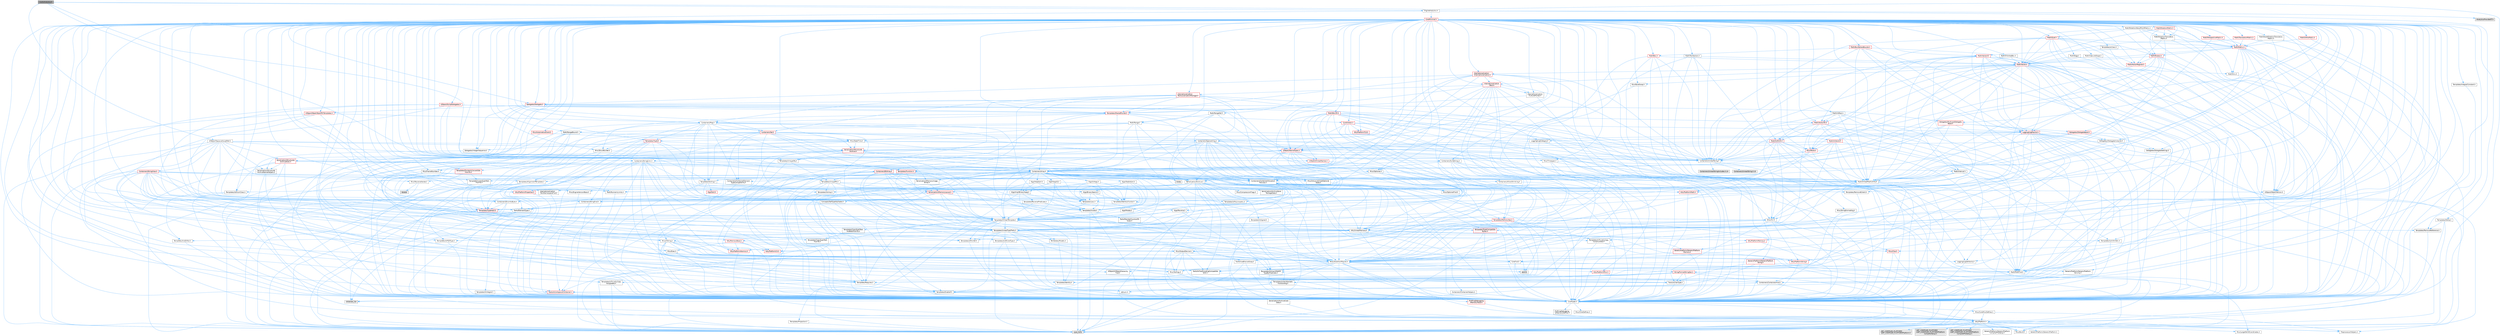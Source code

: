 digraph "AudioAnalytics.h"
{
 // INTERACTIVE_SVG=YES
 // LATEX_PDF_SIZE
  bgcolor="transparent";
  edge [fontname=Helvetica,fontsize=10,labelfontname=Helvetica,labelfontsize=10];
  node [fontname=Helvetica,fontsize=10,shape=box,height=0.2,width=0.4];
  Node1 [id="Node000001",label="AudioAnalytics.h",height=0.2,width=0.4,color="gray40", fillcolor="grey60", style="filled", fontcolor="black",tooltip=" "];
  Node1 -> Node2 [id="edge1_Node000001_Node000002",color="steelblue1",style="solid",tooltip=" "];
  Node2 [id="Node000002",label="Containers/Array.h",height=0.2,width=0.4,color="grey40", fillcolor="white", style="filled",URL="$df/dd0/Array_8h.html",tooltip=" "];
  Node2 -> Node3 [id="edge2_Node000002_Node000003",color="steelblue1",style="solid",tooltip=" "];
  Node3 [id="Node000003",label="CoreTypes.h",height=0.2,width=0.4,color="grey40", fillcolor="white", style="filled",URL="$dc/dec/CoreTypes_8h.html",tooltip=" "];
  Node3 -> Node4 [id="edge3_Node000003_Node000004",color="steelblue1",style="solid",tooltip=" "];
  Node4 [id="Node000004",label="HAL/Platform.h",height=0.2,width=0.4,color="grey40", fillcolor="white", style="filled",URL="$d9/dd0/Platform_8h.html",tooltip=" "];
  Node4 -> Node5 [id="edge4_Node000004_Node000005",color="steelblue1",style="solid",tooltip=" "];
  Node5 [id="Node000005",label="Misc/Build.h",height=0.2,width=0.4,color="grey40", fillcolor="white", style="filled",URL="$d3/dbb/Build_8h.html",tooltip=" "];
  Node4 -> Node6 [id="edge5_Node000004_Node000006",color="steelblue1",style="solid",tooltip=" "];
  Node6 [id="Node000006",label="Misc/LargeWorldCoordinates.h",height=0.2,width=0.4,color="grey40", fillcolor="white", style="filled",URL="$d2/dcb/LargeWorldCoordinates_8h.html",tooltip=" "];
  Node4 -> Node7 [id="edge6_Node000004_Node000007",color="steelblue1",style="solid",tooltip=" "];
  Node7 [id="Node000007",label="type_traits",height=0.2,width=0.4,color="grey60", fillcolor="#E0E0E0", style="filled",tooltip=" "];
  Node4 -> Node8 [id="edge7_Node000004_Node000008",color="steelblue1",style="solid",tooltip=" "];
  Node8 [id="Node000008",label="PreprocessorHelpers.h",height=0.2,width=0.4,color="grey40", fillcolor="white", style="filled",URL="$db/ddb/PreprocessorHelpers_8h.html",tooltip=" "];
  Node4 -> Node9 [id="edge8_Node000004_Node000009",color="steelblue1",style="solid",tooltip=" "];
  Node9 [id="Node000009",label="UBT_COMPILED_PLATFORM\l/UBT_COMPILED_PLATFORMPlatform\lCompilerPreSetup.h",height=0.2,width=0.4,color="grey60", fillcolor="#E0E0E0", style="filled",tooltip=" "];
  Node4 -> Node10 [id="edge9_Node000004_Node000010",color="steelblue1",style="solid",tooltip=" "];
  Node10 [id="Node000010",label="GenericPlatform/GenericPlatform\lCompilerPreSetup.h",height=0.2,width=0.4,color="grey40", fillcolor="white", style="filled",URL="$d9/dc8/GenericPlatformCompilerPreSetup_8h.html",tooltip=" "];
  Node4 -> Node11 [id="edge10_Node000004_Node000011",color="steelblue1",style="solid",tooltip=" "];
  Node11 [id="Node000011",label="GenericPlatform/GenericPlatform.h",height=0.2,width=0.4,color="grey40", fillcolor="white", style="filled",URL="$d6/d84/GenericPlatform_8h.html",tooltip=" "];
  Node4 -> Node12 [id="edge11_Node000004_Node000012",color="steelblue1",style="solid",tooltip=" "];
  Node12 [id="Node000012",label="UBT_COMPILED_PLATFORM\l/UBT_COMPILED_PLATFORMPlatform.h",height=0.2,width=0.4,color="grey60", fillcolor="#E0E0E0", style="filled",tooltip=" "];
  Node4 -> Node13 [id="edge12_Node000004_Node000013",color="steelblue1",style="solid",tooltip=" "];
  Node13 [id="Node000013",label="UBT_COMPILED_PLATFORM\l/UBT_COMPILED_PLATFORMPlatform\lCompilerSetup.h",height=0.2,width=0.4,color="grey60", fillcolor="#E0E0E0", style="filled",tooltip=" "];
  Node3 -> Node14 [id="edge13_Node000003_Node000014",color="steelblue1",style="solid",tooltip=" "];
  Node14 [id="Node000014",label="ProfilingDebugging\l/UMemoryDefines.h",height=0.2,width=0.4,color="grey40", fillcolor="white", style="filled",URL="$d2/da2/UMemoryDefines_8h.html",tooltip=" "];
  Node3 -> Node15 [id="edge14_Node000003_Node000015",color="steelblue1",style="solid",tooltip=" "];
  Node15 [id="Node000015",label="Misc/CoreMiscDefines.h",height=0.2,width=0.4,color="grey40", fillcolor="white", style="filled",URL="$da/d38/CoreMiscDefines_8h.html",tooltip=" "];
  Node15 -> Node4 [id="edge15_Node000015_Node000004",color="steelblue1",style="solid",tooltip=" "];
  Node15 -> Node8 [id="edge16_Node000015_Node000008",color="steelblue1",style="solid",tooltip=" "];
  Node3 -> Node16 [id="edge17_Node000003_Node000016",color="steelblue1",style="solid",tooltip=" "];
  Node16 [id="Node000016",label="Misc/CoreDefines.h",height=0.2,width=0.4,color="grey40", fillcolor="white", style="filled",URL="$d3/dd2/CoreDefines_8h.html",tooltip=" "];
  Node2 -> Node17 [id="edge18_Node000002_Node000017",color="steelblue1",style="solid",tooltip=" "];
  Node17 [id="Node000017",label="Misc/AssertionMacros.h",height=0.2,width=0.4,color="grey40", fillcolor="white", style="filled",URL="$d0/dfa/AssertionMacros_8h.html",tooltip=" "];
  Node17 -> Node3 [id="edge19_Node000017_Node000003",color="steelblue1",style="solid",tooltip=" "];
  Node17 -> Node4 [id="edge20_Node000017_Node000004",color="steelblue1",style="solid",tooltip=" "];
  Node17 -> Node18 [id="edge21_Node000017_Node000018",color="steelblue1",style="solid",tooltip=" "];
  Node18 [id="Node000018",label="HAL/PlatformMisc.h",height=0.2,width=0.4,color="red", fillcolor="#FFF0F0", style="filled",URL="$d0/df5/PlatformMisc_8h.html",tooltip=" "];
  Node18 -> Node3 [id="edge22_Node000018_Node000003",color="steelblue1",style="solid",tooltip=" "];
  Node17 -> Node8 [id="edge23_Node000017_Node000008",color="steelblue1",style="solid",tooltip=" "];
  Node17 -> Node54 [id="edge24_Node000017_Node000054",color="steelblue1",style="solid",tooltip=" "];
  Node54 [id="Node000054",label="Templates/EnableIf.h",height=0.2,width=0.4,color="grey40", fillcolor="white", style="filled",URL="$d7/d60/EnableIf_8h.html",tooltip=" "];
  Node54 -> Node3 [id="edge25_Node000054_Node000003",color="steelblue1",style="solid",tooltip=" "];
  Node17 -> Node55 [id="edge26_Node000017_Node000055",color="steelblue1",style="solid",tooltip=" "];
  Node55 [id="Node000055",label="Templates/IsArrayOrRefOf\lTypeByPredicate.h",height=0.2,width=0.4,color="grey40", fillcolor="white", style="filled",URL="$d6/da1/IsArrayOrRefOfTypeByPredicate_8h.html",tooltip=" "];
  Node55 -> Node3 [id="edge27_Node000055_Node000003",color="steelblue1",style="solid",tooltip=" "];
  Node17 -> Node56 [id="edge28_Node000017_Node000056",color="steelblue1",style="solid",tooltip=" "];
  Node56 [id="Node000056",label="Templates/IsValidVariadic\lFunctionArg.h",height=0.2,width=0.4,color="grey40", fillcolor="white", style="filled",URL="$d0/dc8/IsValidVariadicFunctionArg_8h.html",tooltip=" "];
  Node56 -> Node3 [id="edge29_Node000056_Node000003",color="steelblue1",style="solid",tooltip=" "];
  Node56 -> Node57 [id="edge30_Node000056_Node000057",color="steelblue1",style="solid",tooltip=" "];
  Node57 [id="Node000057",label="IsEnum.h",height=0.2,width=0.4,color="grey40", fillcolor="white", style="filled",URL="$d4/de5/IsEnum_8h.html",tooltip=" "];
  Node56 -> Node7 [id="edge31_Node000056_Node000007",color="steelblue1",style="solid",tooltip=" "];
  Node17 -> Node58 [id="edge32_Node000017_Node000058",color="steelblue1",style="solid",tooltip=" "];
  Node58 [id="Node000058",label="Traits/IsCharEncodingCompatible\lWith.h",height=0.2,width=0.4,color="grey40", fillcolor="white", style="filled",URL="$df/dd1/IsCharEncodingCompatibleWith_8h.html",tooltip=" "];
  Node58 -> Node7 [id="edge33_Node000058_Node000007",color="steelblue1",style="solid",tooltip=" "];
  Node58 -> Node59 [id="edge34_Node000058_Node000059",color="steelblue1",style="solid",tooltip=" "];
  Node59 [id="Node000059",label="Traits/IsCharType.h",height=0.2,width=0.4,color="grey40", fillcolor="white", style="filled",URL="$db/d51/IsCharType_8h.html",tooltip=" "];
  Node59 -> Node3 [id="edge35_Node000059_Node000003",color="steelblue1",style="solid",tooltip=" "];
  Node17 -> Node60 [id="edge36_Node000017_Node000060",color="steelblue1",style="solid",tooltip=" "];
  Node60 [id="Node000060",label="Misc/VarArgs.h",height=0.2,width=0.4,color="grey40", fillcolor="white", style="filled",URL="$d5/d6f/VarArgs_8h.html",tooltip=" "];
  Node60 -> Node3 [id="edge37_Node000060_Node000003",color="steelblue1",style="solid",tooltip=" "];
  Node17 -> Node61 [id="edge38_Node000017_Node000061",color="steelblue1",style="solid",tooltip=" "];
  Node61 [id="Node000061",label="String/FormatStringSan.h",height=0.2,width=0.4,color="red", fillcolor="#FFF0F0", style="filled",URL="$d3/d8b/FormatStringSan_8h.html",tooltip=" "];
  Node61 -> Node7 [id="edge39_Node000061_Node000007",color="steelblue1",style="solid",tooltip=" "];
  Node61 -> Node3 [id="edge40_Node000061_Node000003",color="steelblue1",style="solid",tooltip=" "];
  Node61 -> Node62 [id="edge41_Node000061_Node000062",color="steelblue1",style="solid",tooltip=" "];
  Node62 [id="Node000062",label="Templates/Requires.h",height=0.2,width=0.4,color="grey40", fillcolor="white", style="filled",URL="$dc/d96/Requires_8h.html",tooltip=" "];
  Node62 -> Node54 [id="edge42_Node000062_Node000054",color="steelblue1",style="solid",tooltip=" "];
  Node62 -> Node7 [id="edge43_Node000062_Node000007",color="steelblue1",style="solid",tooltip=" "];
  Node61 -> Node63 [id="edge44_Node000061_Node000063",color="steelblue1",style="solid",tooltip=" "];
  Node63 [id="Node000063",label="Templates/Identity.h",height=0.2,width=0.4,color="grey40", fillcolor="white", style="filled",URL="$d0/dd5/Identity_8h.html",tooltip=" "];
  Node61 -> Node56 [id="edge45_Node000061_Node000056",color="steelblue1",style="solid",tooltip=" "];
  Node61 -> Node59 [id="edge46_Node000061_Node000059",color="steelblue1",style="solid",tooltip=" "];
  Node61 -> Node26 [id="edge47_Node000061_Node000026",color="steelblue1",style="solid",tooltip=" "];
  Node26 [id="Node000026",label="Containers/ContainersFwd.h",height=0.2,width=0.4,color="grey40", fillcolor="white", style="filled",URL="$d4/d0a/ContainersFwd_8h.html",tooltip=" "];
  Node26 -> Node4 [id="edge48_Node000026_Node000004",color="steelblue1",style="solid",tooltip=" "];
  Node26 -> Node3 [id="edge49_Node000026_Node000003",color="steelblue1",style="solid",tooltip=" "];
  Node26 -> Node23 [id="edge50_Node000026_Node000023",color="steelblue1",style="solid",tooltip=" "];
  Node23 [id="Node000023",label="Traits/IsContiguousContainer.h",height=0.2,width=0.4,color="red", fillcolor="#FFF0F0", style="filled",URL="$d5/d3c/IsContiguousContainer_8h.html",tooltip=" "];
  Node23 -> Node3 [id="edge51_Node000023_Node000003",color="steelblue1",style="solid",tooltip=" "];
  Node23 -> Node22 [id="edge52_Node000023_Node000022",color="steelblue1",style="solid",tooltip=" "];
  Node22 [id="Node000022",label="initializer_list",height=0.2,width=0.4,color="grey60", fillcolor="#E0E0E0", style="filled",tooltip=" "];
  Node17 -> Node67 [id="edge53_Node000017_Node000067",color="steelblue1",style="solid",tooltip=" "];
  Node67 [id="Node000067",label="atomic",height=0.2,width=0.4,color="grey60", fillcolor="#E0E0E0", style="filled",tooltip=" "];
  Node2 -> Node68 [id="edge54_Node000002_Node000068",color="steelblue1",style="solid",tooltip=" "];
  Node68 [id="Node000068",label="Misc/IntrusiveUnsetOptional\lState.h",height=0.2,width=0.4,color="grey40", fillcolor="white", style="filled",URL="$d2/d0a/IntrusiveUnsetOptionalState_8h.html",tooltip=" "];
  Node68 -> Node69 [id="edge55_Node000068_Node000069",color="steelblue1",style="solid",tooltip=" "];
  Node69 [id="Node000069",label="Misc/OptionalFwd.h",height=0.2,width=0.4,color="grey40", fillcolor="white", style="filled",URL="$dc/d50/OptionalFwd_8h.html",tooltip=" "];
  Node2 -> Node70 [id="edge56_Node000002_Node000070",color="steelblue1",style="solid",tooltip=" "];
  Node70 [id="Node000070",label="Misc/ReverseIterate.h",height=0.2,width=0.4,color="grey40", fillcolor="white", style="filled",URL="$db/de3/ReverseIterate_8h.html",tooltip=" "];
  Node70 -> Node4 [id="edge57_Node000070_Node000004",color="steelblue1",style="solid",tooltip=" "];
  Node70 -> Node71 [id="edge58_Node000070_Node000071",color="steelblue1",style="solid",tooltip=" "];
  Node71 [id="Node000071",label="iterator",height=0.2,width=0.4,color="grey60", fillcolor="#E0E0E0", style="filled",tooltip=" "];
  Node2 -> Node72 [id="edge59_Node000002_Node000072",color="steelblue1",style="solid",tooltip=" "];
  Node72 [id="Node000072",label="HAL/UnrealMemory.h",height=0.2,width=0.4,color="grey40", fillcolor="white", style="filled",URL="$d9/d96/UnrealMemory_8h.html",tooltip=" "];
  Node72 -> Node3 [id="edge60_Node000072_Node000003",color="steelblue1",style="solid",tooltip=" "];
  Node72 -> Node73 [id="edge61_Node000072_Node000073",color="steelblue1",style="solid",tooltip=" "];
  Node73 [id="Node000073",label="GenericPlatform/GenericPlatform\lMemory.h",height=0.2,width=0.4,color="red", fillcolor="#FFF0F0", style="filled",URL="$dd/d22/GenericPlatformMemory_8h.html",tooltip=" "];
  Node73 -> Node25 [id="edge62_Node000073_Node000025",color="steelblue1",style="solid",tooltip=" "];
  Node25 [id="Node000025",label="CoreFwd.h",height=0.2,width=0.4,color="grey40", fillcolor="white", style="filled",URL="$d1/d1e/CoreFwd_8h.html",tooltip=" "];
  Node25 -> Node3 [id="edge63_Node000025_Node000003",color="steelblue1",style="solid",tooltip=" "];
  Node25 -> Node26 [id="edge64_Node000025_Node000026",color="steelblue1",style="solid",tooltip=" "];
  Node25 -> Node27 [id="edge65_Node000025_Node000027",color="steelblue1",style="solid",tooltip=" "];
  Node27 [id="Node000027",label="Math/MathFwd.h",height=0.2,width=0.4,color="grey40", fillcolor="white", style="filled",URL="$d2/d10/MathFwd_8h.html",tooltip=" "];
  Node27 -> Node4 [id="edge66_Node000027_Node000004",color="steelblue1",style="solid",tooltip=" "];
  Node25 -> Node28 [id="edge67_Node000025_Node000028",color="steelblue1",style="solid",tooltip=" "];
  Node28 [id="Node000028",label="UObject/UObjectHierarchy\lFwd.h",height=0.2,width=0.4,color="grey40", fillcolor="white", style="filled",URL="$d3/d13/UObjectHierarchyFwd_8h.html",tooltip=" "];
  Node73 -> Node3 [id="edge68_Node000073_Node000003",color="steelblue1",style="solid",tooltip=" "];
  Node73 -> Node74 [id="edge69_Node000073_Node000074",color="steelblue1",style="solid",tooltip=" "];
  Node74 [id="Node000074",label="HAL/PlatformString.h",height=0.2,width=0.4,color="red", fillcolor="#FFF0F0", style="filled",URL="$db/db5/PlatformString_8h.html",tooltip=" "];
  Node74 -> Node3 [id="edge70_Node000074_Node000003",color="steelblue1",style="solid",tooltip=" "];
  Node72 -> Node76 [id="edge71_Node000072_Node000076",color="steelblue1",style="solid",tooltip=" "];
  Node76 [id="Node000076",label="HAL/MemoryBase.h",height=0.2,width=0.4,color="red", fillcolor="#FFF0F0", style="filled",URL="$d6/d9f/MemoryBase_8h.html",tooltip=" "];
  Node76 -> Node3 [id="edge72_Node000076_Node000003",color="steelblue1",style="solid",tooltip=" "];
  Node76 -> Node47 [id="edge73_Node000076_Node000047",color="steelblue1",style="solid",tooltip=" "];
  Node47 [id="Node000047",label="HAL/PlatformAtomics.h",height=0.2,width=0.4,color="red", fillcolor="#FFF0F0", style="filled",URL="$d3/d36/PlatformAtomics_8h.html",tooltip=" "];
  Node47 -> Node3 [id="edge74_Node000047_Node000003",color="steelblue1",style="solid",tooltip=" "];
  Node76 -> Node30 [id="edge75_Node000076_Node000030",color="steelblue1",style="solid",tooltip=" "];
  Node30 [id="Node000030",label="HAL/PlatformCrt.h",height=0.2,width=0.4,color="red", fillcolor="#FFF0F0", style="filled",URL="$d8/d75/PlatformCrt_8h.html",tooltip=" "];
  Node76 -> Node77 [id="edge76_Node000076_Node000077",color="steelblue1",style="solid",tooltip=" "];
  Node77 [id="Node000077",label="Misc/Exec.h",height=0.2,width=0.4,color="grey40", fillcolor="white", style="filled",URL="$de/ddb/Exec_8h.html",tooltip=" "];
  Node77 -> Node3 [id="edge77_Node000077_Node000003",color="steelblue1",style="solid",tooltip=" "];
  Node77 -> Node17 [id="edge78_Node000077_Node000017",color="steelblue1",style="solid",tooltip=" "];
  Node76 -> Node78 [id="edge79_Node000076_Node000078",color="steelblue1",style="solid",tooltip=" "];
  Node78 [id="Node000078",label="Misc/OutputDevice.h",height=0.2,width=0.4,color="grey40", fillcolor="white", style="filled",URL="$d7/d32/OutputDevice_8h.html",tooltip=" "];
  Node78 -> Node25 [id="edge80_Node000078_Node000025",color="steelblue1",style="solid",tooltip=" "];
  Node78 -> Node3 [id="edge81_Node000078_Node000003",color="steelblue1",style="solid",tooltip=" "];
  Node78 -> Node79 [id="edge82_Node000078_Node000079",color="steelblue1",style="solid",tooltip=" "];
  Node79 [id="Node000079",label="Logging/LogVerbosity.h",height=0.2,width=0.4,color="grey40", fillcolor="white", style="filled",URL="$d2/d8f/LogVerbosity_8h.html",tooltip=" "];
  Node79 -> Node3 [id="edge83_Node000079_Node000003",color="steelblue1",style="solid",tooltip=" "];
  Node78 -> Node60 [id="edge84_Node000078_Node000060",color="steelblue1",style="solid",tooltip=" "];
  Node78 -> Node55 [id="edge85_Node000078_Node000055",color="steelblue1",style="solid",tooltip=" "];
  Node78 -> Node56 [id="edge86_Node000078_Node000056",color="steelblue1",style="solid",tooltip=" "];
  Node78 -> Node58 [id="edge87_Node000078_Node000058",color="steelblue1",style="solid",tooltip=" "];
  Node72 -> Node89 [id="edge88_Node000072_Node000089",color="steelblue1",style="solid",tooltip=" "];
  Node89 [id="Node000089",label="HAL/PlatformMemory.h",height=0.2,width=0.4,color="red", fillcolor="#FFF0F0", style="filled",URL="$de/d68/PlatformMemory_8h.html",tooltip=" "];
  Node89 -> Node3 [id="edge89_Node000089_Node000003",color="steelblue1",style="solid",tooltip=" "];
  Node89 -> Node73 [id="edge90_Node000089_Node000073",color="steelblue1",style="solid",tooltip=" "];
  Node72 -> Node91 [id="edge91_Node000072_Node000091",color="steelblue1",style="solid",tooltip=" "];
  Node91 [id="Node000091",label="ProfilingDebugging\l/MemoryTrace.h",height=0.2,width=0.4,color="red", fillcolor="#FFF0F0", style="filled",URL="$da/dd7/MemoryTrace_8h.html",tooltip=" "];
  Node91 -> Node4 [id="edge92_Node000091_Node000004",color="steelblue1",style="solid",tooltip=" "];
  Node72 -> Node92 [id="edge93_Node000072_Node000092",color="steelblue1",style="solid",tooltip=" "];
  Node92 [id="Node000092",label="Templates/IsPointer.h",height=0.2,width=0.4,color="grey40", fillcolor="white", style="filled",URL="$d7/d05/IsPointer_8h.html",tooltip=" "];
  Node92 -> Node3 [id="edge94_Node000092_Node000003",color="steelblue1",style="solid",tooltip=" "];
  Node2 -> Node93 [id="edge95_Node000002_Node000093",color="steelblue1",style="solid",tooltip=" "];
  Node93 [id="Node000093",label="Templates/UnrealTypeTraits.h",height=0.2,width=0.4,color="grey40", fillcolor="white", style="filled",URL="$d2/d2d/UnrealTypeTraits_8h.html",tooltip=" "];
  Node93 -> Node3 [id="edge96_Node000093_Node000003",color="steelblue1",style="solid",tooltip=" "];
  Node93 -> Node92 [id="edge97_Node000093_Node000092",color="steelblue1",style="solid",tooltip=" "];
  Node93 -> Node17 [id="edge98_Node000093_Node000017",color="steelblue1",style="solid",tooltip=" "];
  Node93 -> Node85 [id="edge99_Node000093_Node000085",color="steelblue1",style="solid",tooltip=" "];
  Node85 [id="Node000085",label="Templates/AndOrNot.h",height=0.2,width=0.4,color="grey40", fillcolor="white", style="filled",URL="$db/d0a/AndOrNot_8h.html",tooltip=" "];
  Node85 -> Node3 [id="edge100_Node000085_Node000003",color="steelblue1",style="solid",tooltip=" "];
  Node93 -> Node54 [id="edge101_Node000093_Node000054",color="steelblue1",style="solid",tooltip=" "];
  Node93 -> Node94 [id="edge102_Node000093_Node000094",color="steelblue1",style="solid",tooltip=" "];
  Node94 [id="Node000094",label="Templates/IsArithmetic.h",height=0.2,width=0.4,color="grey40", fillcolor="white", style="filled",URL="$d2/d5d/IsArithmetic_8h.html",tooltip=" "];
  Node94 -> Node3 [id="edge103_Node000094_Node000003",color="steelblue1",style="solid",tooltip=" "];
  Node93 -> Node57 [id="edge104_Node000093_Node000057",color="steelblue1",style="solid",tooltip=" "];
  Node93 -> Node95 [id="edge105_Node000093_Node000095",color="steelblue1",style="solid",tooltip=" "];
  Node95 [id="Node000095",label="Templates/Models.h",height=0.2,width=0.4,color="grey40", fillcolor="white", style="filled",URL="$d3/d0c/Models_8h.html",tooltip=" "];
  Node95 -> Node63 [id="edge106_Node000095_Node000063",color="steelblue1",style="solid",tooltip=" "];
  Node93 -> Node96 [id="edge107_Node000093_Node000096",color="steelblue1",style="solid",tooltip=" "];
  Node96 [id="Node000096",label="Templates/IsPODType.h",height=0.2,width=0.4,color="grey40", fillcolor="white", style="filled",URL="$d7/db1/IsPODType_8h.html",tooltip=" "];
  Node96 -> Node3 [id="edge108_Node000096_Node000003",color="steelblue1",style="solid",tooltip=" "];
  Node93 -> Node97 [id="edge109_Node000093_Node000097",color="steelblue1",style="solid",tooltip=" "];
  Node97 [id="Node000097",label="Templates/IsUECoreType.h",height=0.2,width=0.4,color="grey40", fillcolor="white", style="filled",URL="$d1/db8/IsUECoreType_8h.html",tooltip=" "];
  Node97 -> Node3 [id="edge110_Node000097_Node000003",color="steelblue1",style="solid",tooltip=" "];
  Node97 -> Node7 [id="edge111_Node000097_Node000007",color="steelblue1",style="solid",tooltip=" "];
  Node93 -> Node86 [id="edge112_Node000093_Node000086",color="steelblue1",style="solid",tooltip=" "];
  Node86 [id="Node000086",label="Templates/IsTriviallyCopy\lConstructible.h",height=0.2,width=0.4,color="grey40", fillcolor="white", style="filled",URL="$d3/d78/IsTriviallyCopyConstructible_8h.html",tooltip=" "];
  Node86 -> Node3 [id="edge113_Node000086_Node000003",color="steelblue1",style="solid",tooltip=" "];
  Node86 -> Node7 [id="edge114_Node000086_Node000007",color="steelblue1",style="solid",tooltip=" "];
  Node2 -> Node98 [id="edge115_Node000002_Node000098",color="steelblue1",style="solid",tooltip=" "];
  Node98 [id="Node000098",label="Templates/UnrealTemplate.h",height=0.2,width=0.4,color="grey40", fillcolor="white", style="filled",URL="$d4/d24/UnrealTemplate_8h.html",tooltip=" "];
  Node98 -> Node3 [id="edge116_Node000098_Node000003",color="steelblue1",style="solid",tooltip=" "];
  Node98 -> Node92 [id="edge117_Node000098_Node000092",color="steelblue1",style="solid",tooltip=" "];
  Node98 -> Node72 [id="edge118_Node000098_Node000072",color="steelblue1",style="solid",tooltip=" "];
  Node98 -> Node99 [id="edge119_Node000098_Node000099",color="steelblue1",style="solid",tooltip=" "];
  Node99 [id="Node000099",label="Templates/CopyQualifiers\lAndRefsFromTo.h",height=0.2,width=0.4,color="grey40", fillcolor="white", style="filled",URL="$d3/db3/CopyQualifiersAndRefsFromTo_8h.html",tooltip=" "];
  Node99 -> Node100 [id="edge120_Node000099_Node000100",color="steelblue1",style="solid",tooltip=" "];
  Node100 [id="Node000100",label="Templates/CopyQualifiers\lFromTo.h",height=0.2,width=0.4,color="grey40", fillcolor="white", style="filled",URL="$d5/db4/CopyQualifiersFromTo_8h.html",tooltip=" "];
  Node98 -> Node93 [id="edge121_Node000098_Node000093",color="steelblue1",style="solid",tooltip=" "];
  Node98 -> Node101 [id="edge122_Node000098_Node000101",color="steelblue1",style="solid",tooltip=" "];
  Node101 [id="Node000101",label="Templates/RemoveReference.h",height=0.2,width=0.4,color="grey40", fillcolor="white", style="filled",URL="$da/dbe/RemoveReference_8h.html",tooltip=" "];
  Node101 -> Node3 [id="edge123_Node000101_Node000003",color="steelblue1",style="solid",tooltip=" "];
  Node98 -> Node62 [id="edge124_Node000098_Node000062",color="steelblue1",style="solid",tooltip=" "];
  Node98 -> Node102 [id="edge125_Node000098_Node000102",color="steelblue1",style="solid",tooltip=" "];
  Node102 [id="Node000102",label="Templates/TypeCompatible\lBytes.h",height=0.2,width=0.4,color="red", fillcolor="#FFF0F0", style="filled",URL="$df/d0a/TypeCompatibleBytes_8h.html",tooltip=" "];
  Node102 -> Node3 [id="edge126_Node000102_Node000003",color="steelblue1",style="solid",tooltip=" "];
  Node102 -> Node7 [id="edge127_Node000102_Node000007",color="steelblue1",style="solid",tooltip=" "];
  Node98 -> Node63 [id="edge128_Node000098_Node000063",color="steelblue1",style="solid",tooltip=" "];
  Node98 -> Node23 [id="edge129_Node000098_Node000023",color="steelblue1",style="solid",tooltip=" "];
  Node98 -> Node103 [id="edge130_Node000098_Node000103",color="steelblue1",style="solid",tooltip=" "];
  Node103 [id="Node000103",label="Traits/UseBitwiseSwap.h",height=0.2,width=0.4,color="grey40", fillcolor="white", style="filled",URL="$db/df3/UseBitwiseSwap_8h.html",tooltip=" "];
  Node103 -> Node3 [id="edge131_Node000103_Node000003",color="steelblue1",style="solid",tooltip=" "];
  Node103 -> Node7 [id="edge132_Node000103_Node000007",color="steelblue1",style="solid",tooltip=" "];
  Node98 -> Node7 [id="edge133_Node000098_Node000007",color="steelblue1",style="solid",tooltip=" "];
  Node2 -> Node104 [id="edge134_Node000002_Node000104",color="steelblue1",style="solid",tooltip=" "];
  Node104 [id="Node000104",label="Containers/AllowShrinking.h",height=0.2,width=0.4,color="grey40", fillcolor="white", style="filled",URL="$d7/d1a/AllowShrinking_8h.html",tooltip=" "];
  Node104 -> Node3 [id="edge135_Node000104_Node000003",color="steelblue1",style="solid",tooltip=" "];
  Node2 -> Node105 [id="edge136_Node000002_Node000105",color="steelblue1",style="solid",tooltip=" "];
  Node105 [id="Node000105",label="Containers/ContainerAllocation\lPolicies.h",height=0.2,width=0.4,color="grey40", fillcolor="white", style="filled",URL="$d7/dff/ContainerAllocationPolicies_8h.html",tooltip=" "];
  Node105 -> Node3 [id="edge137_Node000105_Node000003",color="steelblue1",style="solid",tooltip=" "];
  Node105 -> Node106 [id="edge138_Node000105_Node000106",color="steelblue1",style="solid",tooltip=" "];
  Node106 [id="Node000106",label="Containers/ContainerHelpers.h",height=0.2,width=0.4,color="grey40", fillcolor="white", style="filled",URL="$d7/d33/ContainerHelpers_8h.html",tooltip=" "];
  Node106 -> Node3 [id="edge139_Node000106_Node000003",color="steelblue1",style="solid",tooltip=" "];
  Node105 -> Node105 [id="edge140_Node000105_Node000105",color="steelblue1",style="solid",tooltip=" "];
  Node105 -> Node107 [id="edge141_Node000105_Node000107",color="steelblue1",style="solid",tooltip=" "];
  Node107 [id="Node000107",label="HAL/PlatformMath.h",height=0.2,width=0.4,color="red", fillcolor="#FFF0F0", style="filled",URL="$dc/d53/PlatformMath_8h.html",tooltip=" "];
  Node107 -> Node3 [id="edge142_Node000107_Node000003",color="steelblue1",style="solid",tooltip=" "];
  Node105 -> Node72 [id="edge143_Node000105_Node000072",color="steelblue1",style="solid",tooltip=" "];
  Node105 -> Node40 [id="edge144_Node000105_Node000040",color="steelblue1",style="solid",tooltip=" "];
  Node40 [id="Node000040",label="Math/NumericLimits.h",height=0.2,width=0.4,color="grey40", fillcolor="white", style="filled",URL="$df/d1b/NumericLimits_8h.html",tooltip=" "];
  Node40 -> Node3 [id="edge145_Node000040_Node000003",color="steelblue1",style="solid",tooltip=" "];
  Node105 -> Node17 [id="edge146_Node000105_Node000017",color="steelblue1",style="solid",tooltip=" "];
  Node105 -> Node115 [id="edge147_Node000105_Node000115",color="steelblue1",style="solid",tooltip=" "];
  Node115 [id="Node000115",label="Templates/IsPolymorphic.h",height=0.2,width=0.4,color="grey40", fillcolor="white", style="filled",URL="$dc/d20/IsPolymorphic_8h.html",tooltip=" "];
  Node105 -> Node116 [id="edge148_Node000105_Node000116",color="steelblue1",style="solid",tooltip=" "];
  Node116 [id="Node000116",label="Templates/MemoryOps.h",height=0.2,width=0.4,color="red", fillcolor="#FFF0F0", style="filled",URL="$db/dea/MemoryOps_8h.html",tooltip=" "];
  Node116 -> Node3 [id="edge149_Node000116_Node000003",color="steelblue1",style="solid",tooltip=" "];
  Node116 -> Node72 [id="edge150_Node000116_Node000072",color="steelblue1",style="solid",tooltip=" "];
  Node116 -> Node87 [id="edge151_Node000116_Node000087",color="steelblue1",style="solid",tooltip=" "];
  Node87 [id="Node000087",label="Templates/IsTriviallyCopy\lAssignable.h",height=0.2,width=0.4,color="grey40", fillcolor="white", style="filled",URL="$d2/df2/IsTriviallyCopyAssignable_8h.html",tooltip=" "];
  Node87 -> Node3 [id="edge152_Node000087_Node000003",color="steelblue1",style="solid",tooltip=" "];
  Node87 -> Node7 [id="edge153_Node000087_Node000007",color="steelblue1",style="solid",tooltip=" "];
  Node116 -> Node86 [id="edge154_Node000116_Node000086",color="steelblue1",style="solid",tooltip=" "];
  Node116 -> Node62 [id="edge155_Node000116_Node000062",color="steelblue1",style="solid",tooltip=" "];
  Node116 -> Node93 [id="edge156_Node000116_Node000093",color="steelblue1",style="solid",tooltip=" "];
  Node116 -> Node103 [id="edge157_Node000116_Node000103",color="steelblue1",style="solid",tooltip=" "];
  Node116 -> Node7 [id="edge158_Node000116_Node000007",color="steelblue1",style="solid",tooltip=" "];
  Node105 -> Node102 [id="edge159_Node000105_Node000102",color="steelblue1",style="solid",tooltip=" "];
  Node105 -> Node7 [id="edge160_Node000105_Node000007",color="steelblue1",style="solid",tooltip=" "];
  Node2 -> Node117 [id="edge161_Node000002_Node000117",color="steelblue1",style="solid",tooltip=" "];
  Node117 [id="Node000117",label="Containers/ContainerElement\lTypeCompatibility.h",height=0.2,width=0.4,color="grey40", fillcolor="white", style="filled",URL="$df/ddf/ContainerElementTypeCompatibility_8h.html",tooltip=" "];
  Node117 -> Node3 [id="edge162_Node000117_Node000003",color="steelblue1",style="solid",tooltip=" "];
  Node117 -> Node93 [id="edge163_Node000117_Node000093",color="steelblue1",style="solid",tooltip=" "];
  Node2 -> Node118 [id="edge164_Node000002_Node000118",color="steelblue1",style="solid",tooltip=" "];
  Node118 [id="Node000118",label="Serialization/Archive.h",height=0.2,width=0.4,color="grey40", fillcolor="white", style="filled",URL="$d7/d3b/Archive_8h.html",tooltip=" "];
  Node118 -> Node25 [id="edge165_Node000118_Node000025",color="steelblue1",style="solid",tooltip=" "];
  Node118 -> Node3 [id="edge166_Node000118_Node000003",color="steelblue1",style="solid",tooltip=" "];
  Node118 -> Node119 [id="edge167_Node000118_Node000119",color="steelblue1",style="solid",tooltip=" "];
  Node119 [id="Node000119",label="HAL/PlatformProperties.h",height=0.2,width=0.4,color="red", fillcolor="#FFF0F0", style="filled",URL="$d9/db0/PlatformProperties_8h.html",tooltip=" "];
  Node119 -> Node3 [id="edge168_Node000119_Node000003",color="steelblue1",style="solid",tooltip=" "];
  Node118 -> Node122 [id="edge169_Node000118_Node000122",color="steelblue1",style="solid",tooltip=" "];
  Node122 [id="Node000122",label="Internationalization\l/TextNamespaceFwd.h",height=0.2,width=0.4,color="grey40", fillcolor="white", style="filled",URL="$d8/d97/TextNamespaceFwd_8h.html",tooltip=" "];
  Node122 -> Node3 [id="edge170_Node000122_Node000003",color="steelblue1",style="solid",tooltip=" "];
  Node118 -> Node27 [id="edge171_Node000118_Node000027",color="steelblue1",style="solid",tooltip=" "];
  Node118 -> Node17 [id="edge172_Node000118_Node000017",color="steelblue1",style="solid",tooltip=" "];
  Node118 -> Node5 [id="edge173_Node000118_Node000005",color="steelblue1",style="solid",tooltip=" "];
  Node118 -> Node41 [id="edge174_Node000118_Node000041",color="steelblue1",style="solid",tooltip=" "];
  Node41 [id="Node000041",label="Misc/CompressionFlags.h",height=0.2,width=0.4,color="grey40", fillcolor="white", style="filled",URL="$d9/d76/CompressionFlags_8h.html",tooltip=" "];
  Node118 -> Node123 [id="edge175_Node000118_Node000123",color="steelblue1",style="solid",tooltip=" "];
  Node123 [id="Node000123",label="Misc/EngineVersionBase.h",height=0.2,width=0.4,color="grey40", fillcolor="white", style="filled",URL="$d5/d2b/EngineVersionBase_8h.html",tooltip=" "];
  Node123 -> Node3 [id="edge176_Node000123_Node000003",color="steelblue1",style="solid",tooltip=" "];
  Node118 -> Node60 [id="edge177_Node000118_Node000060",color="steelblue1",style="solid",tooltip=" "];
  Node118 -> Node124 [id="edge178_Node000118_Node000124",color="steelblue1",style="solid",tooltip=" "];
  Node124 [id="Node000124",label="Serialization/ArchiveCook\lData.h",height=0.2,width=0.4,color="grey40", fillcolor="white", style="filled",URL="$dc/db6/ArchiveCookData_8h.html",tooltip=" "];
  Node124 -> Node4 [id="edge179_Node000124_Node000004",color="steelblue1",style="solid",tooltip=" "];
  Node118 -> Node125 [id="edge180_Node000118_Node000125",color="steelblue1",style="solid",tooltip=" "];
  Node125 [id="Node000125",label="Serialization/ArchiveSave\lPackageData.h",height=0.2,width=0.4,color="grey40", fillcolor="white", style="filled",URL="$d1/d37/ArchiveSavePackageData_8h.html",tooltip=" "];
  Node118 -> Node54 [id="edge181_Node000118_Node000054",color="steelblue1",style="solid",tooltip=" "];
  Node118 -> Node55 [id="edge182_Node000118_Node000055",color="steelblue1",style="solid",tooltip=" "];
  Node118 -> Node126 [id="edge183_Node000118_Node000126",color="steelblue1",style="solid",tooltip=" "];
  Node126 [id="Node000126",label="Templates/IsEnumClass.h",height=0.2,width=0.4,color="grey40", fillcolor="white", style="filled",URL="$d7/d15/IsEnumClass_8h.html",tooltip=" "];
  Node126 -> Node3 [id="edge184_Node000126_Node000003",color="steelblue1",style="solid",tooltip=" "];
  Node126 -> Node85 [id="edge185_Node000126_Node000085",color="steelblue1",style="solid",tooltip=" "];
  Node118 -> Node112 [id="edge186_Node000118_Node000112",color="steelblue1",style="solid",tooltip=" "];
  Node112 [id="Node000112",label="Templates/IsSigned.h",height=0.2,width=0.4,color="grey40", fillcolor="white", style="filled",URL="$d8/dd8/IsSigned_8h.html",tooltip=" "];
  Node112 -> Node3 [id="edge187_Node000112_Node000003",color="steelblue1",style="solid",tooltip=" "];
  Node118 -> Node56 [id="edge188_Node000118_Node000056",color="steelblue1",style="solid",tooltip=" "];
  Node118 -> Node98 [id="edge189_Node000118_Node000098",color="steelblue1",style="solid",tooltip=" "];
  Node118 -> Node58 [id="edge190_Node000118_Node000058",color="steelblue1",style="solid",tooltip=" "];
  Node118 -> Node127 [id="edge191_Node000118_Node000127",color="steelblue1",style="solid",tooltip=" "];
  Node127 [id="Node000127",label="UObject/ObjectVersion.h",height=0.2,width=0.4,color="grey40", fillcolor="white", style="filled",URL="$da/d63/ObjectVersion_8h.html",tooltip=" "];
  Node127 -> Node3 [id="edge192_Node000127_Node000003",color="steelblue1",style="solid",tooltip=" "];
  Node2 -> Node128 [id="edge193_Node000002_Node000128",color="steelblue1",style="solid",tooltip=" "];
  Node128 [id="Node000128",label="Serialization/MemoryImage\lWriter.h",height=0.2,width=0.4,color="grey40", fillcolor="white", style="filled",URL="$d0/d08/MemoryImageWriter_8h.html",tooltip=" "];
  Node128 -> Node3 [id="edge194_Node000128_Node000003",color="steelblue1",style="solid",tooltip=" "];
  Node128 -> Node129 [id="edge195_Node000128_Node000129",color="steelblue1",style="solid",tooltip=" "];
  Node129 [id="Node000129",label="Serialization/MemoryLayout.h",height=0.2,width=0.4,color="red", fillcolor="#FFF0F0", style="filled",URL="$d7/d66/MemoryLayout_8h.html",tooltip=" "];
  Node129 -> Node132 [id="edge196_Node000129_Node000132",color="steelblue1",style="solid",tooltip=" "];
  Node132 [id="Node000132",label="Containers/EnumAsByte.h",height=0.2,width=0.4,color="grey40", fillcolor="white", style="filled",URL="$d6/d9a/EnumAsByte_8h.html",tooltip=" "];
  Node132 -> Node3 [id="edge197_Node000132_Node000003",color="steelblue1",style="solid",tooltip=" "];
  Node132 -> Node96 [id="edge198_Node000132_Node000096",color="steelblue1",style="solid",tooltip=" "];
  Node132 -> Node133 [id="edge199_Node000132_Node000133",color="steelblue1",style="solid",tooltip=" "];
  Node133 [id="Node000133",label="Templates/TypeHash.h",height=0.2,width=0.4,color="red", fillcolor="#FFF0F0", style="filled",URL="$d1/d62/TypeHash_8h.html",tooltip=" "];
  Node133 -> Node3 [id="edge200_Node000133_Node000003",color="steelblue1",style="solid",tooltip=" "];
  Node133 -> Node62 [id="edge201_Node000133_Node000062",color="steelblue1",style="solid",tooltip=" "];
  Node133 -> Node134 [id="edge202_Node000133_Node000134",color="steelblue1",style="solid",tooltip=" "];
  Node134 [id="Node000134",label="Misc/Crc.h",height=0.2,width=0.4,color="grey40", fillcolor="white", style="filled",URL="$d4/dd2/Crc_8h.html",tooltip=" "];
  Node134 -> Node3 [id="edge203_Node000134_Node000003",color="steelblue1",style="solid",tooltip=" "];
  Node134 -> Node74 [id="edge204_Node000134_Node000074",color="steelblue1",style="solid",tooltip=" "];
  Node134 -> Node17 [id="edge205_Node000134_Node000017",color="steelblue1",style="solid",tooltip=" "];
  Node134 -> Node135 [id="edge206_Node000134_Node000135",color="steelblue1",style="solid",tooltip=" "];
  Node135 [id="Node000135",label="Misc/CString.h",height=0.2,width=0.4,color="grey40", fillcolor="white", style="filled",URL="$d2/d49/CString_8h.html",tooltip=" "];
  Node135 -> Node3 [id="edge207_Node000135_Node000003",color="steelblue1",style="solid",tooltip=" "];
  Node135 -> Node30 [id="edge208_Node000135_Node000030",color="steelblue1",style="solid",tooltip=" "];
  Node135 -> Node74 [id="edge209_Node000135_Node000074",color="steelblue1",style="solid",tooltip=" "];
  Node135 -> Node17 [id="edge210_Node000135_Node000017",color="steelblue1",style="solid",tooltip=" "];
  Node135 -> Node136 [id="edge211_Node000135_Node000136",color="steelblue1",style="solid",tooltip=" "];
  Node136 [id="Node000136",label="Misc/Char.h",height=0.2,width=0.4,color="red", fillcolor="#FFF0F0", style="filled",URL="$d0/d58/Char_8h.html",tooltip=" "];
  Node136 -> Node3 [id="edge212_Node000136_Node000003",color="steelblue1",style="solid",tooltip=" "];
  Node136 -> Node7 [id="edge213_Node000136_Node000007",color="steelblue1",style="solid",tooltip=" "];
  Node135 -> Node60 [id="edge214_Node000135_Node000060",color="steelblue1",style="solid",tooltip=" "];
  Node135 -> Node55 [id="edge215_Node000135_Node000055",color="steelblue1",style="solid",tooltip=" "];
  Node135 -> Node56 [id="edge216_Node000135_Node000056",color="steelblue1",style="solid",tooltip=" "];
  Node135 -> Node58 [id="edge217_Node000135_Node000058",color="steelblue1",style="solid",tooltip=" "];
  Node134 -> Node136 [id="edge218_Node000134_Node000136",color="steelblue1",style="solid",tooltip=" "];
  Node134 -> Node93 [id="edge219_Node000134_Node000093",color="steelblue1",style="solid",tooltip=" "];
  Node134 -> Node59 [id="edge220_Node000134_Node000059",color="steelblue1",style="solid",tooltip=" "];
  Node133 -> Node7 [id="edge221_Node000133_Node000007",color="steelblue1",style="solid",tooltip=" "];
  Node129 -> Node20 [id="edge222_Node000129_Node000020",color="steelblue1",style="solid",tooltip=" "];
  Node20 [id="Node000020",label="Containers/StringFwd.h",height=0.2,width=0.4,color="grey40", fillcolor="white", style="filled",URL="$df/d37/StringFwd_8h.html",tooltip=" "];
  Node20 -> Node3 [id="edge223_Node000020_Node000003",color="steelblue1",style="solid",tooltip=" "];
  Node20 -> Node21 [id="edge224_Node000020_Node000021",color="steelblue1",style="solid",tooltip=" "];
  Node21 [id="Node000021",label="Traits/ElementType.h",height=0.2,width=0.4,color="grey40", fillcolor="white", style="filled",URL="$d5/d4f/ElementType_8h.html",tooltip=" "];
  Node21 -> Node4 [id="edge225_Node000021_Node000004",color="steelblue1",style="solid",tooltip=" "];
  Node21 -> Node22 [id="edge226_Node000021_Node000022",color="steelblue1",style="solid",tooltip=" "];
  Node21 -> Node7 [id="edge227_Node000021_Node000007",color="steelblue1",style="solid",tooltip=" "];
  Node20 -> Node23 [id="edge228_Node000020_Node000023",color="steelblue1",style="solid",tooltip=" "];
  Node129 -> Node72 [id="edge229_Node000129_Node000072",color="steelblue1",style="solid",tooltip=" "];
  Node129 -> Node54 [id="edge230_Node000129_Node000054",color="steelblue1",style="solid",tooltip=" "];
  Node129 -> Node115 [id="edge231_Node000129_Node000115",color="steelblue1",style="solid",tooltip=" "];
  Node129 -> Node95 [id="edge232_Node000129_Node000095",color="steelblue1",style="solid",tooltip=" "];
  Node129 -> Node98 [id="edge233_Node000129_Node000098",color="steelblue1",style="solid",tooltip=" "];
  Node2 -> Node142 [id="edge234_Node000002_Node000142",color="steelblue1",style="solid",tooltip=" "];
  Node142 [id="Node000142",label="Algo/Heapify.h",height=0.2,width=0.4,color="grey40", fillcolor="white", style="filled",URL="$d0/d2a/Heapify_8h.html",tooltip=" "];
  Node142 -> Node143 [id="edge235_Node000142_Node000143",color="steelblue1",style="solid",tooltip=" "];
  Node143 [id="Node000143",label="Algo/Impl/BinaryHeap.h",height=0.2,width=0.4,color="grey40", fillcolor="white", style="filled",URL="$d7/da3/Algo_2Impl_2BinaryHeap_8h.html",tooltip=" "];
  Node143 -> Node144 [id="edge236_Node000143_Node000144",color="steelblue1",style="solid",tooltip=" "];
  Node144 [id="Node000144",label="Templates/Invoke.h",height=0.2,width=0.4,color="grey40", fillcolor="white", style="filled",URL="$d7/deb/Invoke_8h.html",tooltip=" "];
  Node144 -> Node3 [id="edge237_Node000144_Node000003",color="steelblue1",style="solid",tooltip=" "];
  Node144 -> Node145 [id="edge238_Node000144_Node000145",color="steelblue1",style="solid",tooltip=" "];
  Node145 [id="Node000145",label="Traits/MemberFunctionPtr\lOuter.h",height=0.2,width=0.4,color="grey40", fillcolor="white", style="filled",URL="$db/da7/MemberFunctionPtrOuter_8h.html",tooltip=" "];
  Node144 -> Node98 [id="edge239_Node000144_Node000098",color="steelblue1",style="solid",tooltip=" "];
  Node144 -> Node7 [id="edge240_Node000144_Node000007",color="steelblue1",style="solid",tooltip=" "];
  Node143 -> Node146 [id="edge241_Node000143_Node000146",color="steelblue1",style="solid",tooltip=" "];
  Node146 [id="Node000146",label="Templates/Projection.h",height=0.2,width=0.4,color="grey40", fillcolor="white", style="filled",URL="$d7/df0/Projection_8h.html",tooltip=" "];
  Node146 -> Node7 [id="edge242_Node000146_Node000007",color="steelblue1",style="solid",tooltip=" "];
  Node143 -> Node147 [id="edge243_Node000143_Node000147",color="steelblue1",style="solid",tooltip=" "];
  Node147 [id="Node000147",label="Templates/ReversePredicate.h",height=0.2,width=0.4,color="grey40", fillcolor="white", style="filled",URL="$d8/d28/ReversePredicate_8h.html",tooltip=" "];
  Node147 -> Node144 [id="edge244_Node000147_Node000144",color="steelblue1",style="solid",tooltip=" "];
  Node147 -> Node98 [id="edge245_Node000147_Node000098",color="steelblue1",style="solid",tooltip=" "];
  Node143 -> Node7 [id="edge246_Node000143_Node000007",color="steelblue1",style="solid",tooltip=" "];
  Node142 -> Node148 [id="edge247_Node000142_Node000148",color="steelblue1",style="solid",tooltip=" "];
  Node148 [id="Node000148",label="Templates/IdentityFunctor.h",height=0.2,width=0.4,color="grey40", fillcolor="white", style="filled",URL="$d7/d2e/IdentityFunctor_8h.html",tooltip=" "];
  Node148 -> Node4 [id="edge248_Node000148_Node000004",color="steelblue1",style="solid",tooltip=" "];
  Node142 -> Node144 [id="edge249_Node000142_Node000144",color="steelblue1",style="solid",tooltip=" "];
  Node142 -> Node149 [id="edge250_Node000142_Node000149",color="steelblue1",style="solid",tooltip=" "];
  Node149 [id="Node000149",label="Templates/Less.h",height=0.2,width=0.4,color="grey40", fillcolor="white", style="filled",URL="$de/dc8/Less_8h.html",tooltip=" "];
  Node149 -> Node3 [id="edge251_Node000149_Node000003",color="steelblue1",style="solid",tooltip=" "];
  Node149 -> Node98 [id="edge252_Node000149_Node000098",color="steelblue1",style="solid",tooltip=" "];
  Node142 -> Node98 [id="edge253_Node000142_Node000098",color="steelblue1",style="solid",tooltip=" "];
  Node2 -> Node150 [id="edge254_Node000002_Node000150",color="steelblue1",style="solid",tooltip=" "];
  Node150 [id="Node000150",label="Algo/HeapSort.h",height=0.2,width=0.4,color="grey40", fillcolor="white", style="filled",URL="$d3/d92/HeapSort_8h.html",tooltip=" "];
  Node150 -> Node143 [id="edge255_Node000150_Node000143",color="steelblue1",style="solid",tooltip=" "];
  Node150 -> Node148 [id="edge256_Node000150_Node000148",color="steelblue1",style="solid",tooltip=" "];
  Node150 -> Node149 [id="edge257_Node000150_Node000149",color="steelblue1",style="solid",tooltip=" "];
  Node150 -> Node98 [id="edge258_Node000150_Node000098",color="steelblue1",style="solid",tooltip=" "];
  Node2 -> Node151 [id="edge259_Node000002_Node000151",color="steelblue1",style="solid",tooltip=" "];
  Node151 [id="Node000151",label="Algo/IsHeap.h",height=0.2,width=0.4,color="grey40", fillcolor="white", style="filled",URL="$de/d32/IsHeap_8h.html",tooltip=" "];
  Node151 -> Node143 [id="edge260_Node000151_Node000143",color="steelblue1",style="solid",tooltip=" "];
  Node151 -> Node148 [id="edge261_Node000151_Node000148",color="steelblue1",style="solid",tooltip=" "];
  Node151 -> Node144 [id="edge262_Node000151_Node000144",color="steelblue1",style="solid",tooltip=" "];
  Node151 -> Node149 [id="edge263_Node000151_Node000149",color="steelblue1",style="solid",tooltip=" "];
  Node151 -> Node98 [id="edge264_Node000151_Node000098",color="steelblue1",style="solid",tooltip=" "];
  Node2 -> Node143 [id="edge265_Node000002_Node000143",color="steelblue1",style="solid",tooltip=" "];
  Node2 -> Node152 [id="edge266_Node000002_Node000152",color="steelblue1",style="solid",tooltip=" "];
  Node152 [id="Node000152",label="Algo/StableSort.h",height=0.2,width=0.4,color="grey40", fillcolor="white", style="filled",URL="$d7/d3c/StableSort_8h.html",tooltip=" "];
  Node152 -> Node153 [id="edge267_Node000152_Node000153",color="steelblue1",style="solid",tooltip=" "];
  Node153 [id="Node000153",label="Algo/BinarySearch.h",height=0.2,width=0.4,color="grey40", fillcolor="white", style="filled",URL="$db/db4/BinarySearch_8h.html",tooltip=" "];
  Node153 -> Node148 [id="edge268_Node000153_Node000148",color="steelblue1",style="solid",tooltip=" "];
  Node153 -> Node144 [id="edge269_Node000153_Node000144",color="steelblue1",style="solid",tooltip=" "];
  Node153 -> Node149 [id="edge270_Node000153_Node000149",color="steelblue1",style="solid",tooltip=" "];
  Node152 -> Node154 [id="edge271_Node000152_Node000154",color="steelblue1",style="solid",tooltip=" "];
  Node154 [id="Node000154",label="Algo/Rotate.h",height=0.2,width=0.4,color="grey40", fillcolor="white", style="filled",URL="$dd/da7/Rotate_8h.html",tooltip=" "];
  Node154 -> Node98 [id="edge272_Node000154_Node000098",color="steelblue1",style="solid",tooltip=" "];
  Node152 -> Node148 [id="edge273_Node000152_Node000148",color="steelblue1",style="solid",tooltip=" "];
  Node152 -> Node144 [id="edge274_Node000152_Node000144",color="steelblue1",style="solid",tooltip=" "];
  Node152 -> Node149 [id="edge275_Node000152_Node000149",color="steelblue1",style="solid",tooltip=" "];
  Node152 -> Node98 [id="edge276_Node000152_Node000098",color="steelblue1",style="solid",tooltip=" "];
  Node2 -> Node155 [id="edge277_Node000002_Node000155",color="steelblue1",style="solid",tooltip=" "];
  Node155 [id="Node000155",label="Concepts/GetTypeHashable.h",height=0.2,width=0.4,color="grey40", fillcolor="white", style="filled",URL="$d3/da2/GetTypeHashable_8h.html",tooltip=" "];
  Node155 -> Node3 [id="edge278_Node000155_Node000003",color="steelblue1",style="solid",tooltip=" "];
  Node155 -> Node133 [id="edge279_Node000155_Node000133",color="steelblue1",style="solid",tooltip=" "];
  Node2 -> Node148 [id="edge280_Node000002_Node000148",color="steelblue1",style="solid",tooltip=" "];
  Node2 -> Node144 [id="edge281_Node000002_Node000144",color="steelblue1",style="solid",tooltip=" "];
  Node2 -> Node149 [id="edge282_Node000002_Node000149",color="steelblue1",style="solid",tooltip=" "];
  Node2 -> Node156 [id="edge283_Node000002_Node000156",color="steelblue1",style="solid",tooltip=" "];
  Node156 [id="Node000156",label="Templates/LosesQualifiers\lFromTo.h",height=0.2,width=0.4,color="grey40", fillcolor="white", style="filled",URL="$d2/db3/LosesQualifiersFromTo_8h.html",tooltip=" "];
  Node156 -> Node100 [id="edge284_Node000156_Node000100",color="steelblue1",style="solid",tooltip=" "];
  Node156 -> Node7 [id="edge285_Node000156_Node000007",color="steelblue1",style="solid",tooltip=" "];
  Node2 -> Node62 [id="edge286_Node000002_Node000062",color="steelblue1",style="solid",tooltip=" "];
  Node2 -> Node157 [id="edge287_Node000002_Node000157",color="steelblue1",style="solid",tooltip=" "];
  Node157 [id="Node000157",label="Templates/Sorting.h",height=0.2,width=0.4,color="grey40", fillcolor="white", style="filled",URL="$d3/d9e/Sorting_8h.html",tooltip=" "];
  Node157 -> Node3 [id="edge288_Node000157_Node000003",color="steelblue1",style="solid",tooltip=" "];
  Node157 -> Node153 [id="edge289_Node000157_Node000153",color="steelblue1",style="solid",tooltip=" "];
  Node157 -> Node158 [id="edge290_Node000157_Node000158",color="steelblue1",style="solid",tooltip=" "];
  Node158 [id="Node000158",label="Algo/Sort.h",height=0.2,width=0.4,color="red", fillcolor="#FFF0F0", style="filled",URL="$d1/d87/Sort_8h.html",tooltip=" "];
  Node157 -> Node107 [id="edge291_Node000157_Node000107",color="steelblue1",style="solid",tooltip=" "];
  Node157 -> Node149 [id="edge292_Node000157_Node000149",color="steelblue1",style="solid",tooltip=" "];
  Node2 -> Node161 [id="edge293_Node000002_Node000161",color="steelblue1",style="solid",tooltip=" "];
  Node161 [id="Node000161",label="Templates/AlignmentTemplates.h",height=0.2,width=0.4,color="grey40", fillcolor="white", style="filled",URL="$dd/d32/AlignmentTemplates_8h.html",tooltip=" "];
  Node161 -> Node3 [id="edge294_Node000161_Node000003",color="steelblue1",style="solid",tooltip=" "];
  Node161 -> Node83 [id="edge295_Node000161_Node000083",color="steelblue1",style="solid",tooltip=" "];
  Node83 [id="Node000083",label="Templates/IsIntegral.h",height=0.2,width=0.4,color="grey40", fillcolor="white", style="filled",URL="$da/d64/IsIntegral_8h.html",tooltip=" "];
  Node83 -> Node3 [id="edge296_Node000083_Node000003",color="steelblue1",style="solid",tooltip=" "];
  Node161 -> Node92 [id="edge297_Node000161_Node000092",color="steelblue1",style="solid",tooltip=" "];
  Node2 -> Node21 [id="edge298_Node000002_Node000021",color="steelblue1",style="solid",tooltip=" "];
  Node2 -> Node113 [id="edge299_Node000002_Node000113",color="steelblue1",style="solid",tooltip=" "];
  Node113 [id="Node000113",label="limits",height=0.2,width=0.4,color="grey60", fillcolor="#E0E0E0", style="filled",tooltip=" "];
  Node2 -> Node7 [id="edge300_Node000002_Node000007",color="steelblue1",style="solid",tooltip=" "];
  Node1 -> Node162 [id="edge301_Node000001_Node000162",color="steelblue1",style="solid",tooltip=" "];
  Node162 [id="Node000162",label="Containers/UnrealString.h",height=0.2,width=0.4,color="grey40", fillcolor="white", style="filled",URL="$d5/dba/UnrealString_8h.html",tooltip=" "];
  Node162 -> Node163 [id="edge302_Node000162_Node000163",color="steelblue1",style="solid",tooltip=" "];
  Node163 [id="Node000163",label="Containers/UnrealStringIncludes.h.inl",height=0.2,width=0.4,color="grey60", fillcolor="#E0E0E0", style="filled",tooltip=" "];
  Node162 -> Node164 [id="edge303_Node000162_Node000164",color="steelblue1",style="solid",tooltip=" "];
  Node164 [id="Node000164",label="Containers/UnrealString.h.inl",height=0.2,width=0.4,color="grey60", fillcolor="#E0E0E0", style="filled",tooltip=" "];
  Node162 -> Node165 [id="edge304_Node000162_Node000165",color="steelblue1",style="solid",tooltip=" "];
  Node165 [id="Node000165",label="Misc/StringFormatArg.h",height=0.2,width=0.4,color="grey40", fillcolor="white", style="filled",URL="$d2/d16/StringFormatArg_8h.html",tooltip=" "];
  Node165 -> Node26 [id="edge305_Node000165_Node000026",color="steelblue1",style="solid",tooltip=" "];
  Node1 -> Node166 [id="edge306_Node000001_Node000166",color="steelblue1",style="solid",tooltip=" "];
  Node166 [id="Node000166",label="EngineAnalytics.h",height=0.2,width=0.4,color="grey40", fillcolor="white", style="filled",URL="$db/d6c/EngineAnalytics_8h.html",tooltip=" "];
  Node166 -> Node167 [id="edge307_Node000166_Node000167",color="steelblue1",style="solid",tooltip=" "];
  Node167 [id="Node000167",label="CoreMinimal.h",height=0.2,width=0.4,color="red", fillcolor="#FFF0F0", style="filled",URL="$d7/d67/CoreMinimal_8h.html",tooltip=" "];
  Node167 -> Node3 [id="edge308_Node000167_Node000003",color="steelblue1",style="solid",tooltip=" "];
  Node167 -> Node25 [id="edge309_Node000167_Node000025",color="steelblue1",style="solid",tooltip=" "];
  Node167 -> Node28 [id="edge310_Node000167_Node000028",color="steelblue1",style="solid",tooltip=" "];
  Node167 -> Node26 [id="edge311_Node000167_Node000026",color="steelblue1",style="solid",tooltip=" "];
  Node167 -> Node60 [id="edge312_Node000167_Node000060",color="steelblue1",style="solid",tooltip=" "];
  Node167 -> Node79 [id="edge313_Node000167_Node000079",color="steelblue1",style="solid",tooltip=" "];
  Node167 -> Node78 [id="edge314_Node000167_Node000078",color="steelblue1",style="solid",tooltip=" "];
  Node167 -> Node30 [id="edge315_Node000167_Node000030",color="steelblue1",style="solid",tooltip=" "];
  Node167 -> Node18 [id="edge316_Node000167_Node000018",color="steelblue1",style="solid",tooltip=" "];
  Node167 -> Node17 [id="edge317_Node000167_Node000017",color="steelblue1",style="solid",tooltip=" "];
  Node167 -> Node92 [id="edge318_Node000167_Node000092",color="steelblue1",style="solid",tooltip=" "];
  Node167 -> Node89 [id="edge319_Node000167_Node000089",color="steelblue1",style="solid",tooltip=" "];
  Node167 -> Node47 [id="edge320_Node000167_Node000047",color="steelblue1",style="solid",tooltip=" "];
  Node167 -> Node77 [id="edge321_Node000167_Node000077",color="steelblue1",style="solid",tooltip=" "];
  Node167 -> Node76 [id="edge322_Node000167_Node000076",color="steelblue1",style="solid",tooltip=" "];
  Node167 -> Node72 [id="edge323_Node000167_Node000072",color="steelblue1",style="solid",tooltip=" "];
  Node167 -> Node94 [id="edge324_Node000167_Node000094",color="steelblue1",style="solid",tooltip=" "];
  Node167 -> Node85 [id="edge325_Node000167_Node000085",color="steelblue1",style="solid",tooltip=" "];
  Node167 -> Node96 [id="edge326_Node000167_Node000096",color="steelblue1",style="solid",tooltip=" "];
  Node167 -> Node97 [id="edge327_Node000167_Node000097",color="steelblue1",style="solid",tooltip=" "];
  Node167 -> Node86 [id="edge328_Node000167_Node000086",color="steelblue1",style="solid",tooltip=" "];
  Node167 -> Node93 [id="edge329_Node000167_Node000093",color="steelblue1",style="solid",tooltip=" "];
  Node167 -> Node54 [id="edge330_Node000167_Node000054",color="steelblue1",style="solid",tooltip=" "];
  Node167 -> Node101 [id="edge331_Node000167_Node000101",color="steelblue1",style="solid",tooltip=" "];
  Node167 -> Node168 [id="edge332_Node000167_Node000168",color="steelblue1",style="solid",tooltip=" "];
  Node168 [id="Node000168",label="Templates/IntegralConstant.h",height=0.2,width=0.4,color="grey40", fillcolor="white", style="filled",URL="$db/d1b/IntegralConstant_8h.html",tooltip=" "];
  Node168 -> Node3 [id="edge333_Node000168_Node000003",color="steelblue1",style="solid",tooltip=" "];
  Node167 -> Node169 [id="edge334_Node000167_Node000169",color="steelblue1",style="solid",tooltip=" "];
  Node169 [id="Node000169",label="Templates/IsClass.h",height=0.2,width=0.4,color="grey40", fillcolor="white", style="filled",URL="$db/dcb/IsClass_8h.html",tooltip=" "];
  Node169 -> Node3 [id="edge335_Node000169_Node000003",color="steelblue1",style="solid",tooltip=" "];
  Node167 -> Node102 [id="edge336_Node000167_Node000102",color="steelblue1",style="solid",tooltip=" "];
  Node167 -> Node23 [id="edge337_Node000167_Node000023",color="steelblue1",style="solid",tooltip=" "];
  Node167 -> Node98 [id="edge338_Node000167_Node000098",color="steelblue1",style="solid",tooltip=" "];
  Node167 -> Node40 [id="edge339_Node000167_Node000040",color="steelblue1",style="solid",tooltip=" "];
  Node167 -> Node107 [id="edge340_Node000167_Node000107",color="steelblue1",style="solid",tooltip=" "];
  Node167 -> Node87 [id="edge341_Node000167_Node000087",color="steelblue1",style="solid",tooltip=" "];
  Node167 -> Node116 [id="edge342_Node000167_Node000116",color="steelblue1",style="solid",tooltip=" "];
  Node167 -> Node105 [id="edge343_Node000167_Node000105",color="steelblue1",style="solid",tooltip=" "];
  Node167 -> Node126 [id="edge344_Node000167_Node000126",color="steelblue1",style="solid",tooltip=" "];
  Node167 -> Node119 [id="edge345_Node000167_Node000119",color="steelblue1",style="solid",tooltip=" "];
  Node167 -> Node123 [id="edge346_Node000167_Node000123",color="steelblue1",style="solid",tooltip=" "];
  Node167 -> Node122 [id="edge347_Node000167_Node000122",color="steelblue1",style="solid",tooltip=" "];
  Node167 -> Node118 [id="edge348_Node000167_Node000118",color="steelblue1",style="solid",tooltip=" "];
  Node167 -> Node149 [id="edge349_Node000167_Node000149",color="steelblue1",style="solid",tooltip=" "];
  Node167 -> Node157 [id="edge350_Node000167_Node000157",color="steelblue1",style="solid",tooltip=" "];
  Node167 -> Node136 [id="edge351_Node000167_Node000136",color="steelblue1",style="solid",tooltip=" "];
  Node167 -> Node170 [id="edge352_Node000167_Node000170",color="steelblue1",style="solid",tooltip=" "];
  Node170 [id="Node000170",label="GenericPlatform/GenericPlatform\lStricmp.h",height=0.2,width=0.4,color="grey40", fillcolor="white", style="filled",URL="$d2/d86/GenericPlatformStricmp_8h.html",tooltip=" "];
  Node170 -> Node3 [id="edge353_Node000170_Node000003",color="steelblue1",style="solid",tooltip=" "];
  Node167 -> Node171 [id="edge354_Node000167_Node000171",color="steelblue1",style="solid",tooltip=" "];
  Node171 [id="Node000171",label="GenericPlatform/GenericPlatform\lString.h",height=0.2,width=0.4,color="red", fillcolor="#FFF0F0", style="filled",URL="$dd/d20/GenericPlatformString_8h.html",tooltip=" "];
  Node171 -> Node3 [id="edge355_Node000171_Node000003",color="steelblue1",style="solid",tooltip=" "];
  Node171 -> Node170 [id="edge356_Node000171_Node000170",color="steelblue1",style="solid",tooltip=" "];
  Node171 -> Node54 [id="edge357_Node000171_Node000054",color="steelblue1",style="solid",tooltip=" "];
  Node171 -> Node58 [id="edge358_Node000171_Node000058",color="steelblue1",style="solid",tooltip=" "];
  Node171 -> Node59 [id="edge359_Node000171_Node000059",color="steelblue1",style="solid",tooltip=" "];
  Node171 -> Node7 [id="edge360_Node000171_Node000007",color="steelblue1",style="solid",tooltip=" "];
  Node167 -> Node74 [id="edge361_Node000167_Node000074",color="steelblue1",style="solid",tooltip=" "];
  Node167 -> Node135 [id="edge362_Node000167_Node000135",color="steelblue1",style="solid",tooltip=" "];
  Node167 -> Node134 [id="edge363_Node000167_Node000134",color="steelblue1",style="solid",tooltip=" "];
  Node167 -> Node160 [id="edge364_Node000167_Node000160",color="steelblue1",style="solid",tooltip=" "];
  Node160 [id="Node000160",label="Math/UnrealMathUtility.h",height=0.2,width=0.4,color="grey40", fillcolor="white", style="filled",URL="$db/db8/UnrealMathUtility_8h.html",tooltip=" "];
  Node160 -> Node3 [id="edge365_Node000160_Node000003",color="steelblue1",style="solid",tooltip=" "];
  Node160 -> Node17 [id="edge366_Node000160_Node000017",color="steelblue1",style="solid",tooltip=" "];
  Node160 -> Node107 [id="edge367_Node000160_Node000107",color="steelblue1",style="solid",tooltip=" "];
  Node160 -> Node27 [id="edge368_Node000160_Node000027",color="steelblue1",style="solid",tooltip=" "];
  Node160 -> Node63 [id="edge369_Node000160_Node000063",color="steelblue1",style="solid",tooltip=" "];
  Node160 -> Node62 [id="edge370_Node000160_Node000062",color="steelblue1",style="solid",tooltip=" "];
  Node167 -> Node162 [id="edge371_Node000167_Node000162",color="steelblue1",style="solid",tooltip=" "];
  Node167 -> Node2 [id="edge372_Node000167_Node000002",color="steelblue1",style="solid",tooltip=" "];
  Node167 -> Node174 [id="edge373_Node000167_Node000174",color="steelblue1",style="solid",tooltip=" "];
  Node174 [id="Node000174",label="Misc/FrameNumber.h",height=0.2,width=0.4,color="grey40", fillcolor="white", style="filled",URL="$dd/dbd/FrameNumber_8h.html",tooltip=" "];
  Node174 -> Node3 [id="edge374_Node000174_Node000003",color="steelblue1",style="solid",tooltip=" "];
  Node174 -> Node40 [id="edge375_Node000174_Node000040",color="steelblue1",style="solid",tooltip=" "];
  Node174 -> Node160 [id="edge376_Node000174_Node000160",color="steelblue1",style="solid",tooltip=" "];
  Node174 -> Node54 [id="edge377_Node000174_Node000054",color="steelblue1",style="solid",tooltip=" "];
  Node174 -> Node93 [id="edge378_Node000174_Node000093",color="steelblue1",style="solid",tooltip=" "];
  Node167 -> Node175 [id="edge379_Node000167_Node000175",color="steelblue1",style="solid",tooltip=" "];
  Node175 [id="Node000175",label="Misc/Timespan.h",height=0.2,width=0.4,color="grey40", fillcolor="white", style="filled",URL="$da/dd9/Timespan_8h.html",tooltip=" "];
  Node175 -> Node3 [id="edge380_Node000175_Node000003",color="steelblue1",style="solid",tooltip=" "];
  Node175 -> Node176 [id="edge381_Node000175_Node000176",color="steelblue1",style="solid",tooltip=" "];
  Node176 [id="Node000176",label="Math/Interval.h",height=0.2,width=0.4,color="grey40", fillcolor="white", style="filled",URL="$d1/d55/Interval_8h.html",tooltip=" "];
  Node176 -> Node3 [id="edge382_Node000176_Node000003",color="steelblue1",style="solid",tooltip=" "];
  Node176 -> Node94 [id="edge383_Node000176_Node000094",color="steelblue1",style="solid",tooltip=" "];
  Node176 -> Node93 [id="edge384_Node000176_Node000093",color="steelblue1",style="solid",tooltip=" "];
  Node176 -> Node40 [id="edge385_Node000176_Node000040",color="steelblue1",style="solid",tooltip=" "];
  Node176 -> Node160 [id="edge386_Node000176_Node000160",color="steelblue1",style="solid",tooltip=" "];
  Node175 -> Node160 [id="edge387_Node000175_Node000160",color="steelblue1",style="solid",tooltip=" "];
  Node175 -> Node17 [id="edge388_Node000175_Node000017",color="steelblue1",style="solid",tooltip=" "];
  Node167 -> Node177 [id="edge389_Node000167_Node000177",color="steelblue1",style="solid",tooltip=" "];
  Node177 [id="Node000177",label="Containers/StringConv.h",height=0.2,width=0.4,color="grey40", fillcolor="white", style="filled",URL="$d3/ddf/StringConv_8h.html",tooltip=" "];
  Node177 -> Node3 [id="edge390_Node000177_Node000003",color="steelblue1",style="solid",tooltip=" "];
  Node177 -> Node17 [id="edge391_Node000177_Node000017",color="steelblue1",style="solid",tooltip=" "];
  Node177 -> Node105 [id="edge392_Node000177_Node000105",color="steelblue1",style="solid",tooltip=" "];
  Node177 -> Node2 [id="edge393_Node000177_Node000002",color="steelblue1",style="solid",tooltip=" "];
  Node177 -> Node135 [id="edge394_Node000177_Node000135",color="steelblue1",style="solid",tooltip=" "];
  Node177 -> Node178 [id="edge395_Node000177_Node000178",color="steelblue1",style="solid",tooltip=" "];
  Node178 [id="Node000178",label="Templates/IsArray.h",height=0.2,width=0.4,color="grey40", fillcolor="white", style="filled",URL="$d8/d8d/IsArray_8h.html",tooltip=" "];
  Node178 -> Node3 [id="edge396_Node000178_Node000003",color="steelblue1",style="solid",tooltip=" "];
  Node177 -> Node98 [id="edge397_Node000177_Node000098",color="steelblue1",style="solid",tooltip=" "];
  Node177 -> Node93 [id="edge398_Node000177_Node000093",color="steelblue1",style="solid",tooltip=" "];
  Node177 -> Node21 [id="edge399_Node000177_Node000021",color="steelblue1",style="solid",tooltip=" "];
  Node177 -> Node58 [id="edge400_Node000177_Node000058",color="steelblue1",style="solid",tooltip=" "];
  Node177 -> Node23 [id="edge401_Node000177_Node000023",color="steelblue1",style="solid",tooltip=" "];
  Node177 -> Node7 [id="edge402_Node000177_Node000007",color="steelblue1",style="solid",tooltip=" "];
  Node167 -> Node179 [id="edge403_Node000167_Node000179",color="steelblue1",style="solid",tooltip=" "];
  Node179 [id="Node000179",label="UObject/UnrealNames.h",height=0.2,width=0.4,color="red", fillcolor="#FFF0F0", style="filled",URL="$d8/db1/UnrealNames_8h.html",tooltip=" "];
  Node179 -> Node3 [id="edge404_Node000179_Node000003",color="steelblue1",style="solid",tooltip=" "];
  Node167 -> Node181 [id="edge405_Node000167_Node000181",color="steelblue1",style="solid",tooltip=" "];
  Node181 [id="Node000181",label="UObject/NameTypes.h",height=0.2,width=0.4,color="red", fillcolor="#FFF0F0", style="filled",URL="$d6/d35/NameTypes_8h.html",tooltip=" "];
  Node181 -> Node3 [id="edge406_Node000181_Node000003",color="steelblue1",style="solid",tooltip=" "];
  Node181 -> Node17 [id="edge407_Node000181_Node000017",color="steelblue1",style="solid",tooltip=" "];
  Node181 -> Node72 [id="edge408_Node000181_Node000072",color="steelblue1",style="solid",tooltip=" "];
  Node181 -> Node93 [id="edge409_Node000181_Node000093",color="steelblue1",style="solid",tooltip=" "];
  Node181 -> Node98 [id="edge410_Node000181_Node000098",color="steelblue1",style="solid",tooltip=" "];
  Node181 -> Node162 [id="edge411_Node000181_Node000162",color="steelblue1",style="solid",tooltip=" "];
  Node181 -> Node177 [id="edge412_Node000181_Node000177",color="steelblue1",style="solid",tooltip=" "];
  Node181 -> Node20 [id="edge413_Node000181_Node000020",color="steelblue1",style="solid",tooltip=" "];
  Node181 -> Node179 [id="edge414_Node000181_Node000179",color="steelblue1",style="solid",tooltip=" "];
  Node181 -> Node129 [id="edge415_Node000181_Node000129",color="steelblue1",style="solid",tooltip=" "];
  Node181 -> Node68 [id="edge416_Node000181_Node000068",color="steelblue1",style="solid",tooltip=" "];
  Node167 -> Node189 [id="edge417_Node000167_Node000189",color="steelblue1",style="solid",tooltip=" "];
  Node189 [id="Node000189",label="Misc/Parse.h",height=0.2,width=0.4,color="red", fillcolor="#FFF0F0", style="filled",URL="$dc/d71/Parse_8h.html",tooltip=" "];
  Node189 -> Node20 [id="edge418_Node000189_Node000020",color="steelblue1",style="solid",tooltip=" "];
  Node189 -> Node162 [id="edge419_Node000189_Node000162",color="steelblue1",style="solid",tooltip=" "];
  Node189 -> Node3 [id="edge420_Node000189_Node000003",color="steelblue1",style="solid",tooltip=" "];
  Node189 -> Node30 [id="edge421_Node000189_Node000030",color="steelblue1",style="solid",tooltip=" "];
  Node189 -> Node5 [id="edge422_Node000189_Node000005",color="steelblue1",style="solid",tooltip=" "];
  Node189 -> Node190 [id="edge423_Node000189_Node000190",color="steelblue1",style="solid",tooltip=" "];
  Node190 [id="Node000190",label="Templates/Function.h",height=0.2,width=0.4,color="red", fillcolor="#FFF0F0", style="filled",URL="$df/df5/Function_8h.html",tooltip=" "];
  Node190 -> Node3 [id="edge424_Node000190_Node000003",color="steelblue1",style="solid",tooltip=" "];
  Node190 -> Node17 [id="edge425_Node000190_Node000017",color="steelblue1",style="solid",tooltip=" "];
  Node190 -> Node68 [id="edge426_Node000190_Node000068",color="steelblue1",style="solid",tooltip=" "];
  Node190 -> Node72 [id="edge427_Node000190_Node000072",color="steelblue1",style="solid",tooltip=" "];
  Node190 -> Node93 [id="edge428_Node000190_Node000093",color="steelblue1",style="solid",tooltip=" "];
  Node190 -> Node144 [id="edge429_Node000190_Node000144",color="steelblue1",style="solid",tooltip=" "];
  Node190 -> Node98 [id="edge430_Node000190_Node000098",color="steelblue1",style="solid",tooltip=" "];
  Node190 -> Node62 [id="edge431_Node000190_Node000062",color="steelblue1",style="solid",tooltip=" "];
  Node190 -> Node160 [id="edge432_Node000190_Node000160",color="steelblue1",style="solid",tooltip=" "];
  Node190 -> Node7 [id="edge433_Node000190_Node000007",color="steelblue1",style="solid",tooltip=" "];
  Node167 -> Node161 [id="edge434_Node000167_Node000161",color="steelblue1",style="solid",tooltip=" "];
  Node167 -> Node192 [id="edge435_Node000167_Node000192",color="steelblue1",style="solid",tooltip=" "];
  Node192 [id="Node000192",label="Misc/StructBuilder.h",height=0.2,width=0.4,color="grey40", fillcolor="white", style="filled",URL="$d9/db3/StructBuilder_8h.html",tooltip=" "];
  Node192 -> Node3 [id="edge436_Node000192_Node000003",color="steelblue1",style="solid",tooltip=" "];
  Node192 -> Node160 [id="edge437_Node000192_Node000160",color="steelblue1",style="solid",tooltip=" "];
  Node192 -> Node161 [id="edge438_Node000192_Node000161",color="steelblue1",style="solid",tooltip=" "];
  Node167 -> Node109 [id="edge439_Node000167_Node000109",color="steelblue1",style="solid",tooltip=" "];
  Node109 [id="Node000109",label="Templates/Decay.h",height=0.2,width=0.4,color="grey40", fillcolor="white", style="filled",URL="$dd/d0f/Decay_8h.html",tooltip=" "];
  Node109 -> Node3 [id="edge440_Node000109_Node000003",color="steelblue1",style="solid",tooltip=" "];
  Node109 -> Node101 [id="edge441_Node000109_Node000101",color="steelblue1",style="solid",tooltip=" "];
  Node109 -> Node7 [id="edge442_Node000109_Node000007",color="steelblue1",style="solid",tooltip=" "];
  Node167 -> Node193 [id="edge443_Node000167_Node000193",color="steelblue1",style="solid",tooltip=" "];
  Node193 [id="Node000193",label="Templates/PointerIsConvertible\lFromTo.h",height=0.2,width=0.4,color="red", fillcolor="#FFF0F0", style="filled",URL="$d6/d65/PointerIsConvertibleFromTo_8h.html",tooltip=" "];
  Node193 -> Node3 [id="edge444_Node000193_Node000003",color="steelblue1",style="solid",tooltip=" "];
  Node193 -> Node156 [id="edge445_Node000193_Node000156",color="steelblue1",style="solid",tooltip=" "];
  Node193 -> Node7 [id="edge446_Node000193_Node000007",color="steelblue1",style="solid",tooltip=" "];
  Node167 -> Node144 [id="edge447_Node000167_Node000144",color="steelblue1",style="solid",tooltip=" "];
  Node167 -> Node190 [id="edge448_Node000167_Node000190",color="steelblue1",style="solid",tooltip=" "];
  Node167 -> Node133 [id="edge449_Node000167_Node000133",color="steelblue1",style="solid",tooltip=" "];
  Node167 -> Node194 [id="edge450_Node000167_Node000194",color="steelblue1",style="solid",tooltip=" "];
  Node194 [id="Node000194",label="Containers/ScriptArray.h",height=0.2,width=0.4,color="grey40", fillcolor="white", style="filled",URL="$dc/daf/ScriptArray_8h.html",tooltip=" "];
  Node194 -> Node3 [id="edge451_Node000194_Node000003",color="steelblue1",style="solid",tooltip=" "];
  Node194 -> Node17 [id="edge452_Node000194_Node000017",color="steelblue1",style="solid",tooltip=" "];
  Node194 -> Node72 [id="edge453_Node000194_Node000072",color="steelblue1",style="solid",tooltip=" "];
  Node194 -> Node104 [id="edge454_Node000194_Node000104",color="steelblue1",style="solid",tooltip=" "];
  Node194 -> Node105 [id="edge455_Node000194_Node000105",color="steelblue1",style="solid",tooltip=" "];
  Node194 -> Node2 [id="edge456_Node000194_Node000002",color="steelblue1",style="solid",tooltip=" "];
  Node194 -> Node22 [id="edge457_Node000194_Node000022",color="steelblue1",style="solid",tooltip=" "];
  Node167 -> Node195 [id="edge458_Node000167_Node000195",color="steelblue1",style="solid",tooltip=" "];
  Node195 [id="Node000195",label="Containers/BitArray.h",height=0.2,width=0.4,color="red", fillcolor="#FFF0F0", style="filled",URL="$d1/de4/BitArray_8h.html",tooltip=" "];
  Node195 -> Node105 [id="edge459_Node000195_Node000105",color="steelblue1",style="solid",tooltip=" "];
  Node195 -> Node3 [id="edge460_Node000195_Node000003",color="steelblue1",style="solid",tooltip=" "];
  Node195 -> Node47 [id="edge461_Node000195_Node000047",color="steelblue1",style="solid",tooltip=" "];
  Node195 -> Node72 [id="edge462_Node000195_Node000072",color="steelblue1",style="solid",tooltip=" "];
  Node195 -> Node160 [id="edge463_Node000195_Node000160",color="steelblue1",style="solid",tooltip=" "];
  Node195 -> Node17 [id="edge464_Node000195_Node000017",color="steelblue1",style="solid",tooltip=" "];
  Node195 -> Node118 [id="edge465_Node000195_Node000118",color="steelblue1",style="solid",tooltip=" "];
  Node195 -> Node128 [id="edge466_Node000195_Node000128",color="steelblue1",style="solid",tooltip=" "];
  Node195 -> Node129 [id="edge467_Node000195_Node000129",color="steelblue1",style="solid",tooltip=" "];
  Node195 -> Node54 [id="edge468_Node000195_Node000054",color="steelblue1",style="solid",tooltip=" "];
  Node195 -> Node144 [id="edge469_Node000195_Node000144",color="steelblue1",style="solid",tooltip=" "];
  Node195 -> Node98 [id="edge470_Node000195_Node000098",color="steelblue1",style="solid",tooltip=" "];
  Node195 -> Node93 [id="edge471_Node000195_Node000093",color="steelblue1",style="solid",tooltip=" "];
  Node167 -> Node196 [id="edge472_Node000167_Node000196",color="steelblue1",style="solid",tooltip=" "];
  Node196 [id="Node000196",label="Containers/SparseArray.h",height=0.2,width=0.4,color="grey40", fillcolor="white", style="filled",URL="$d5/dbf/SparseArray_8h.html",tooltip=" "];
  Node196 -> Node3 [id="edge473_Node000196_Node000003",color="steelblue1",style="solid",tooltip=" "];
  Node196 -> Node17 [id="edge474_Node000196_Node000017",color="steelblue1",style="solid",tooltip=" "];
  Node196 -> Node72 [id="edge475_Node000196_Node000072",color="steelblue1",style="solid",tooltip=" "];
  Node196 -> Node93 [id="edge476_Node000196_Node000093",color="steelblue1",style="solid",tooltip=" "];
  Node196 -> Node98 [id="edge477_Node000196_Node000098",color="steelblue1",style="solid",tooltip=" "];
  Node196 -> Node105 [id="edge478_Node000196_Node000105",color="steelblue1",style="solid",tooltip=" "];
  Node196 -> Node149 [id="edge479_Node000196_Node000149",color="steelblue1",style="solid",tooltip=" "];
  Node196 -> Node2 [id="edge480_Node000196_Node000002",color="steelblue1",style="solid",tooltip=" "];
  Node196 -> Node160 [id="edge481_Node000196_Node000160",color="steelblue1",style="solid",tooltip=" "];
  Node196 -> Node194 [id="edge482_Node000196_Node000194",color="steelblue1",style="solid",tooltip=" "];
  Node196 -> Node195 [id="edge483_Node000196_Node000195",color="steelblue1",style="solid",tooltip=" "];
  Node196 -> Node197 [id="edge484_Node000196_Node000197",color="steelblue1",style="solid",tooltip=" "];
  Node197 [id="Node000197",label="Serialization/Structured\lArchive.h",height=0.2,width=0.4,color="red", fillcolor="#FFF0F0", style="filled",URL="$d9/d1e/StructuredArchive_8h.html",tooltip=" "];
  Node197 -> Node2 [id="edge485_Node000197_Node000002",color="steelblue1",style="solid",tooltip=" "];
  Node197 -> Node105 [id="edge486_Node000197_Node000105",color="steelblue1",style="solid",tooltip=" "];
  Node197 -> Node3 [id="edge487_Node000197_Node000003",color="steelblue1",style="solid",tooltip=" "];
  Node197 -> Node5 [id="edge488_Node000197_Node000005",color="steelblue1",style="solid",tooltip=" "];
  Node197 -> Node118 [id="edge489_Node000197_Node000118",color="steelblue1",style="solid",tooltip=" "];
  Node197 -> Node200 [id="edge490_Node000197_Node000200",color="steelblue1",style="solid",tooltip=" "];
  Node200 [id="Node000200",label="Serialization/Structured\lArchiveNameHelpers.h",height=0.2,width=0.4,color="grey40", fillcolor="white", style="filled",URL="$d0/d7b/StructuredArchiveNameHelpers_8h.html",tooltip=" "];
  Node200 -> Node3 [id="edge491_Node000200_Node000003",color="steelblue1",style="solid",tooltip=" "];
  Node200 -> Node63 [id="edge492_Node000200_Node000063",color="steelblue1",style="solid",tooltip=" "];
  Node197 -> Node204 [id="edge493_Node000197_Node000204",color="steelblue1",style="solid",tooltip=" "];
  Node204 [id="Node000204",label="Serialization/Structured\lArchiveSlots.h",height=0.2,width=0.4,color="red", fillcolor="#FFF0F0", style="filled",URL="$d2/d87/StructuredArchiveSlots_8h.html",tooltip=" "];
  Node204 -> Node2 [id="edge494_Node000204_Node000002",color="steelblue1",style="solid",tooltip=" "];
  Node204 -> Node3 [id="edge495_Node000204_Node000003",color="steelblue1",style="solid",tooltip=" "];
  Node204 -> Node5 [id="edge496_Node000204_Node000005",color="steelblue1",style="solid",tooltip=" "];
  Node204 -> Node205 [id="edge497_Node000204_Node000205",color="steelblue1",style="solid",tooltip=" "];
  Node205 [id="Node000205",label="Misc/Optional.h",height=0.2,width=0.4,color="grey40", fillcolor="white", style="filled",URL="$d2/dae/Optional_8h.html",tooltip=" "];
  Node205 -> Node3 [id="edge498_Node000205_Node000003",color="steelblue1",style="solid",tooltip=" "];
  Node205 -> Node17 [id="edge499_Node000205_Node000017",color="steelblue1",style="solid",tooltip=" "];
  Node205 -> Node68 [id="edge500_Node000205_Node000068",color="steelblue1",style="solid",tooltip=" "];
  Node205 -> Node69 [id="edge501_Node000205_Node000069",color="steelblue1",style="solid",tooltip=" "];
  Node205 -> Node116 [id="edge502_Node000205_Node000116",color="steelblue1",style="solid",tooltip=" "];
  Node205 -> Node98 [id="edge503_Node000205_Node000098",color="steelblue1",style="solid",tooltip=" "];
  Node205 -> Node118 [id="edge504_Node000205_Node000118",color="steelblue1",style="solid",tooltip=" "];
  Node204 -> Node118 [id="edge505_Node000204_Node000118",color="steelblue1",style="solid",tooltip=" "];
  Node204 -> Node200 [id="edge506_Node000204_Node000200",color="steelblue1",style="solid",tooltip=" "];
  Node204 -> Node54 [id="edge507_Node000204_Node000054",color="steelblue1",style="solid",tooltip=" "];
  Node204 -> Node126 [id="edge508_Node000204_Node000126",color="steelblue1",style="solid",tooltip=" "];
  Node197 -> Node208 [id="edge509_Node000197_Node000208",color="steelblue1",style="solid",tooltip=" "];
  Node208 [id="Node000208",label="Templates/UniqueObj.h",height=0.2,width=0.4,color="grey40", fillcolor="white", style="filled",URL="$da/d95/UniqueObj_8h.html",tooltip=" "];
  Node208 -> Node3 [id="edge510_Node000208_Node000003",color="steelblue1",style="solid",tooltip=" "];
  Node208 -> Node209 [id="edge511_Node000208_Node000209",color="steelblue1",style="solid",tooltip=" "];
  Node209 [id="Node000209",label="Templates/UniquePtr.h",height=0.2,width=0.4,color="grey40", fillcolor="white", style="filled",URL="$de/d1a/UniquePtr_8h.html",tooltip=" "];
  Node209 -> Node3 [id="edge512_Node000209_Node000003",color="steelblue1",style="solid",tooltip=" "];
  Node209 -> Node98 [id="edge513_Node000209_Node000098",color="steelblue1",style="solid",tooltip=" "];
  Node209 -> Node178 [id="edge514_Node000209_Node000178",color="steelblue1",style="solid",tooltip=" "];
  Node209 -> Node210 [id="edge515_Node000209_Node000210",color="steelblue1",style="solid",tooltip=" "];
  Node210 [id="Node000210",label="Templates/RemoveExtent.h",height=0.2,width=0.4,color="grey40", fillcolor="white", style="filled",URL="$dc/de9/RemoveExtent_8h.html",tooltip=" "];
  Node210 -> Node3 [id="edge516_Node000210_Node000003",color="steelblue1",style="solid",tooltip=" "];
  Node209 -> Node62 [id="edge517_Node000209_Node000062",color="steelblue1",style="solid",tooltip=" "];
  Node209 -> Node129 [id="edge518_Node000209_Node000129",color="steelblue1",style="solid",tooltip=" "];
  Node209 -> Node7 [id="edge519_Node000209_Node000007",color="steelblue1",style="solid",tooltip=" "];
  Node196 -> Node128 [id="edge520_Node000196_Node000128",color="steelblue1",style="solid",tooltip=" "];
  Node196 -> Node162 [id="edge521_Node000196_Node000162",color="steelblue1",style="solid",tooltip=" "];
  Node196 -> Node68 [id="edge522_Node000196_Node000068",color="steelblue1",style="solid",tooltip=" "];
  Node167 -> Node212 [id="edge523_Node000167_Node000212",color="steelblue1",style="solid",tooltip=" "];
  Node212 [id="Node000212",label="Containers/Set.h",height=0.2,width=0.4,color="red", fillcolor="#FFF0F0", style="filled",URL="$d4/d45/Set_8h.html",tooltip=" "];
  Node212 -> Node105 [id="edge524_Node000212_Node000105",color="steelblue1",style="solid",tooltip=" "];
  Node212 -> Node117 [id="edge525_Node000212_Node000117",color="steelblue1",style="solid",tooltip=" "];
  Node212 -> Node196 [id="edge526_Node000212_Node000196",color="steelblue1",style="solid",tooltip=" "];
  Node212 -> Node26 [id="edge527_Node000212_Node000026",color="steelblue1",style="solid",tooltip=" "];
  Node212 -> Node160 [id="edge528_Node000212_Node000160",color="steelblue1",style="solid",tooltip=" "];
  Node212 -> Node17 [id="edge529_Node000212_Node000017",color="steelblue1",style="solid",tooltip=" "];
  Node212 -> Node192 [id="edge530_Node000212_Node000192",color="steelblue1",style="solid",tooltip=" "];
  Node212 -> Node128 [id="edge531_Node000212_Node000128",color="steelblue1",style="solid",tooltip=" "];
  Node212 -> Node197 [id="edge532_Node000212_Node000197",color="steelblue1",style="solid",tooltip=" "];
  Node212 -> Node190 [id="edge533_Node000212_Node000190",color="steelblue1",style="solid",tooltip=" "];
  Node212 -> Node157 [id="edge534_Node000212_Node000157",color="steelblue1",style="solid",tooltip=" "];
  Node212 -> Node133 [id="edge535_Node000212_Node000133",color="steelblue1",style="solid",tooltip=" "];
  Node212 -> Node98 [id="edge536_Node000212_Node000098",color="steelblue1",style="solid",tooltip=" "];
  Node212 -> Node22 [id="edge537_Node000212_Node000022",color="steelblue1",style="solid",tooltip=" "];
  Node212 -> Node7 [id="edge538_Node000212_Node000007",color="steelblue1",style="solid",tooltip=" "];
  Node167 -> Node215 [id="edge539_Node000167_Node000215",color="steelblue1",style="solid",tooltip=" "];
  Node215 [id="Node000215",label="Algo/Reverse.h",height=0.2,width=0.4,color="grey40", fillcolor="white", style="filled",URL="$d5/d93/Reverse_8h.html",tooltip=" "];
  Node215 -> Node3 [id="edge540_Node000215_Node000003",color="steelblue1",style="solid",tooltip=" "];
  Node215 -> Node98 [id="edge541_Node000215_Node000098",color="steelblue1",style="solid",tooltip=" "];
  Node167 -> Node216 [id="edge542_Node000167_Node000216",color="steelblue1",style="solid",tooltip=" "];
  Node216 [id="Node000216",label="Containers/Map.h",height=0.2,width=0.4,color="grey40", fillcolor="white", style="filled",URL="$df/d79/Map_8h.html",tooltip=" "];
  Node216 -> Node3 [id="edge543_Node000216_Node000003",color="steelblue1",style="solid",tooltip=" "];
  Node216 -> Node215 [id="edge544_Node000216_Node000215",color="steelblue1",style="solid",tooltip=" "];
  Node216 -> Node117 [id="edge545_Node000216_Node000117",color="steelblue1",style="solid",tooltip=" "];
  Node216 -> Node212 [id="edge546_Node000216_Node000212",color="steelblue1",style="solid",tooltip=" "];
  Node216 -> Node162 [id="edge547_Node000216_Node000162",color="steelblue1",style="solid",tooltip=" "];
  Node216 -> Node17 [id="edge548_Node000216_Node000017",color="steelblue1",style="solid",tooltip=" "];
  Node216 -> Node192 [id="edge549_Node000216_Node000192",color="steelblue1",style="solid",tooltip=" "];
  Node216 -> Node190 [id="edge550_Node000216_Node000190",color="steelblue1",style="solid",tooltip=" "];
  Node216 -> Node157 [id="edge551_Node000216_Node000157",color="steelblue1",style="solid",tooltip=" "];
  Node216 -> Node217 [id="edge552_Node000216_Node000217",color="steelblue1",style="solid",tooltip=" "];
  Node217 [id="Node000217",label="Templates/Tuple.h",height=0.2,width=0.4,color="red", fillcolor="#FFF0F0", style="filled",URL="$d2/d4f/Tuple_8h.html",tooltip=" "];
  Node217 -> Node3 [id="edge553_Node000217_Node000003",color="steelblue1",style="solid",tooltip=" "];
  Node217 -> Node98 [id="edge554_Node000217_Node000098",color="steelblue1",style="solid",tooltip=" "];
  Node217 -> Node218 [id="edge555_Node000217_Node000218",color="steelblue1",style="solid",tooltip=" "];
  Node218 [id="Node000218",label="Delegates/IntegerSequence.h",height=0.2,width=0.4,color="grey40", fillcolor="white", style="filled",URL="$d2/dcc/IntegerSequence_8h.html",tooltip=" "];
  Node218 -> Node3 [id="edge556_Node000218_Node000003",color="steelblue1",style="solid",tooltip=" "];
  Node217 -> Node144 [id="edge557_Node000217_Node000144",color="steelblue1",style="solid",tooltip=" "];
  Node217 -> Node197 [id="edge558_Node000217_Node000197",color="steelblue1",style="solid",tooltip=" "];
  Node217 -> Node129 [id="edge559_Node000217_Node000129",color="steelblue1",style="solid",tooltip=" "];
  Node217 -> Node62 [id="edge560_Node000217_Node000062",color="steelblue1",style="solid",tooltip=" "];
  Node217 -> Node133 [id="edge561_Node000217_Node000133",color="steelblue1",style="solid",tooltip=" "];
  Node217 -> Node7 [id="edge562_Node000217_Node000007",color="steelblue1",style="solid",tooltip=" "];
  Node216 -> Node98 [id="edge563_Node000216_Node000098",color="steelblue1",style="solid",tooltip=" "];
  Node216 -> Node93 [id="edge564_Node000216_Node000093",color="steelblue1",style="solid",tooltip=" "];
  Node216 -> Node7 [id="edge565_Node000216_Node000007",color="steelblue1",style="solid",tooltip=" "];
  Node167 -> Node220 [id="edge566_Node000167_Node000220",color="steelblue1",style="solid",tooltip=" "];
  Node220 [id="Node000220",label="Math/IntPoint.h",height=0.2,width=0.4,color="red", fillcolor="#FFF0F0", style="filled",URL="$d3/df7/IntPoint_8h.html",tooltip=" "];
  Node220 -> Node3 [id="edge567_Node000220_Node000003",color="steelblue1",style="solid",tooltip=" "];
  Node220 -> Node17 [id="edge568_Node000220_Node000017",color="steelblue1",style="solid",tooltip=" "];
  Node220 -> Node189 [id="edge569_Node000220_Node000189",color="steelblue1",style="solid",tooltip=" "];
  Node220 -> Node27 [id="edge570_Node000220_Node000027",color="steelblue1",style="solid",tooltip=" "];
  Node220 -> Node160 [id="edge571_Node000220_Node000160",color="steelblue1",style="solid",tooltip=" "];
  Node220 -> Node162 [id="edge572_Node000220_Node000162",color="steelblue1",style="solid",tooltip=" "];
  Node220 -> Node197 [id="edge573_Node000220_Node000197",color="steelblue1",style="solid",tooltip=" "];
  Node220 -> Node133 [id="edge574_Node000220_Node000133",color="steelblue1",style="solid",tooltip=" "];
  Node167 -> Node222 [id="edge575_Node000167_Node000222",color="steelblue1",style="solid",tooltip=" "];
  Node222 [id="Node000222",label="Math/IntVector.h",height=0.2,width=0.4,color="red", fillcolor="#FFF0F0", style="filled",URL="$d7/d44/IntVector_8h.html",tooltip=" "];
  Node222 -> Node3 [id="edge576_Node000222_Node000003",color="steelblue1",style="solid",tooltip=" "];
  Node222 -> Node134 [id="edge577_Node000222_Node000134",color="steelblue1",style="solid",tooltip=" "];
  Node222 -> Node189 [id="edge578_Node000222_Node000189",color="steelblue1",style="solid",tooltip=" "];
  Node222 -> Node27 [id="edge579_Node000222_Node000027",color="steelblue1",style="solid",tooltip=" "];
  Node222 -> Node160 [id="edge580_Node000222_Node000160",color="steelblue1",style="solid",tooltip=" "];
  Node222 -> Node162 [id="edge581_Node000222_Node000162",color="steelblue1",style="solid",tooltip=" "];
  Node222 -> Node197 [id="edge582_Node000222_Node000197",color="steelblue1",style="solid",tooltip=" "];
  Node167 -> Node223 [id="edge583_Node000167_Node000223",color="steelblue1",style="solid",tooltip=" "];
  Node223 [id="Node000223",label="Logging/LogCategory.h",height=0.2,width=0.4,color="grey40", fillcolor="white", style="filled",URL="$d9/d36/LogCategory_8h.html",tooltip=" "];
  Node223 -> Node3 [id="edge584_Node000223_Node000003",color="steelblue1",style="solid",tooltip=" "];
  Node223 -> Node79 [id="edge585_Node000223_Node000079",color="steelblue1",style="solid",tooltip=" "];
  Node223 -> Node181 [id="edge586_Node000223_Node000181",color="steelblue1",style="solid",tooltip=" "];
  Node167 -> Node224 [id="edge587_Node000167_Node000224",color="steelblue1",style="solid",tooltip=" "];
  Node224 [id="Node000224",label="Logging/LogMacros.h",height=0.2,width=0.4,color="red", fillcolor="#FFF0F0", style="filled",URL="$d0/d16/LogMacros_8h.html",tooltip=" "];
  Node224 -> Node162 [id="edge588_Node000224_Node000162",color="steelblue1",style="solid",tooltip=" "];
  Node224 -> Node3 [id="edge589_Node000224_Node000003",color="steelblue1",style="solid",tooltip=" "];
  Node224 -> Node8 [id="edge590_Node000224_Node000008",color="steelblue1",style="solid",tooltip=" "];
  Node224 -> Node223 [id="edge591_Node000224_Node000223",color="steelblue1",style="solid",tooltip=" "];
  Node224 -> Node79 [id="edge592_Node000224_Node000079",color="steelblue1",style="solid",tooltip=" "];
  Node224 -> Node17 [id="edge593_Node000224_Node000017",color="steelblue1",style="solid",tooltip=" "];
  Node224 -> Node5 [id="edge594_Node000224_Node000005",color="steelblue1",style="solid",tooltip=" "];
  Node224 -> Node60 [id="edge595_Node000224_Node000060",color="steelblue1",style="solid",tooltip=" "];
  Node224 -> Node61 [id="edge596_Node000224_Node000061",color="steelblue1",style="solid",tooltip=" "];
  Node224 -> Node54 [id="edge597_Node000224_Node000054",color="steelblue1",style="solid",tooltip=" "];
  Node224 -> Node55 [id="edge598_Node000224_Node000055",color="steelblue1",style="solid",tooltip=" "];
  Node224 -> Node56 [id="edge599_Node000224_Node000056",color="steelblue1",style="solid",tooltip=" "];
  Node224 -> Node58 [id="edge600_Node000224_Node000058",color="steelblue1",style="solid",tooltip=" "];
  Node224 -> Node7 [id="edge601_Node000224_Node000007",color="steelblue1",style="solid",tooltip=" "];
  Node167 -> Node227 [id="edge602_Node000167_Node000227",color="steelblue1",style="solid",tooltip=" "];
  Node227 [id="Node000227",label="Math/Vector2D.h",height=0.2,width=0.4,color="red", fillcolor="#FFF0F0", style="filled",URL="$d3/db0/Vector2D_8h.html",tooltip=" "];
  Node227 -> Node3 [id="edge603_Node000227_Node000003",color="steelblue1",style="solid",tooltip=" "];
  Node227 -> Node27 [id="edge604_Node000227_Node000027",color="steelblue1",style="solid",tooltip=" "];
  Node227 -> Node17 [id="edge605_Node000227_Node000017",color="steelblue1",style="solid",tooltip=" "];
  Node227 -> Node134 [id="edge606_Node000227_Node000134",color="steelblue1",style="solid",tooltip=" "];
  Node227 -> Node160 [id="edge607_Node000227_Node000160",color="steelblue1",style="solid",tooltip=" "];
  Node227 -> Node162 [id="edge608_Node000227_Node000162",color="steelblue1",style="solid",tooltip=" "];
  Node227 -> Node189 [id="edge609_Node000227_Node000189",color="steelblue1",style="solid",tooltip=" "];
  Node227 -> Node220 [id="edge610_Node000227_Node000220",color="steelblue1",style="solid",tooltip=" "];
  Node227 -> Node224 [id="edge611_Node000227_Node000224",color="steelblue1",style="solid",tooltip=" "];
  Node227 -> Node7 [id="edge612_Node000227_Node000007",color="steelblue1",style="solid",tooltip=" "];
  Node167 -> Node231 [id="edge613_Node000167_Node000231",color="steelblue1",style="solid",tooltip=" "];
  Node231 [id="Node000231",label="Math/IntRect.h",height=0.2,width=0.4,color="grey40", fillcolor="white", style="filled",URL="$d7/d53/IntRect_8h.html",tooltip=" "];
  Node231 -> Node3 [id="edge614_Node000231_Node000003",color="steelblue1",style="solid",tooltip=" "];
  Node231 -> Node27 [id="edge615_Node000231_Node000027",color="steelblue1",style="solid",tooltip=" "];
  Node231 -> Node160 [id="edge616_Node000231_Node000160",color="steelblue1",style="solid",tooltip=" "];
  Node231 -> Node162 [id="edge617_Node000231_Node000162",color="steelblue1",style="solid",tooltip=" "];
  Node231 -> Node220 [id="edge618_Node000231_Node000220",color="steelblue1",style="solid",tooltip=" "];
  Node231 -> Node227 [id="edge619_Node000231_Node000227",color="steelblue1",style="solid",tooltip=" "];
  Node167 -> Node232 [id="edge620_Node000167_Node000232",color="steelblue1",style="solid",tooltip=" "];
  Node232 [id="Node000232",label="Misc/ByteSwap.h",height=0.2,width=0.4,color="grey40", fillcolor="white", style="filled",URL="$dc/dd7/ByteSwap_8h.html",tooltip=" "];
  Node232 -> Node3 [id="edge621_Node000232_Node000003",color="steelblue1",style="solid",tooltip=" "];
  Node232 -> Node30 [id="edge622_Node000232_Node000030",color="steelblue1",style="solid",tooltip=" "];
  Node167 -> Node132 [id="edge623_Node000167_Node000132",color="steelblue1",style="solid",tooltip=" "];
  Node167 -> Node233 [id="edge624_Node000167_Node000233",color="steelblue1",style="solid",tooltip=" "];
  Node233 [id="Node000233",label="HAL/PlatformTLS.h",height=0.2,width=0.4,color="red", fillcolor="#FFF0F0", style="filled",URL="$d0/def/PlatformTLS_8h.html",tooltip=" "];
  Node233 -> Node3 [id="edge625_Node000233_Node000003",color="steelblue1",style="solid",tooltip=" "];
  Node167 -> Node236 [id="edge626_Node000167_Node000236",color="steelblue1",style="solid",tooltip=" "];
  Node236 [id="Node000236",label="CoreGlobals.h",height=0.2,width=0.4,color="red", fillcolor="#FFF0F0", style="filled",URL="$d5/d8c/CoreGlobals_8h.html",tooltip=" "];
  Node236 -> Node162 [id="edge627_Node000236_Node000162",color="steelblue1",style="solid",tooltip=" "];
  Node236 -> Node3 [id="edge628_Node000236_Node000003",color="steelblue1",style="solid",tooltip=" "];
  Node236 -> Node233 [id="edge629_Node000236_Node000233",color="steelblue1",style="solid",tooltip=" "];
  Node236 -> Node224 [id="edge630_Node000236_Node000224",color="steelblue1",style="solid",tooltip=" "];
  Node236 -> Node5 [id="edge631_Node000236_Node000005",color="steelblue1",style="solid",tooltip=" "];
  Node236 -> Node78 [id="edge632_Node000236_Node000078",color="steelblue1",style="solid",tooltip=" "];
  Node236 -> Node181 [id="edge633_Node000236_Node000181",color="steelblue1",style="solid",tooltip=" "];
  Node236 -> Node67 [id="edge634_Node000236_Node000067",color="steelblue1",style="solid",tooltip=" "];
  Node167 -> Node237 [id="edge635_Node000167_Node000237",color="steelblue1",style="solid",tooltip=" "];
  Node237 [id="Node000237",label="Templates/SharedPointer.h",height=0.2,width=0.4,color="red", fillcolor="#FFF0F0", style="filled",URL="$d2/d17/SharedPointer_8h.html",tooltip=" "];
  Node237 -> Node3 [id="edge636_Node000237_Node000003",color="steelblue1",style="solid",tooltip=" "];
  Node237 -> Node68 [id="edge637_Node000237_Node000068",color="steelblue1",style="solid",tooltip=" "];
  Node237 -> Node193 [id="edge638_Node000237_Node000193",color="steelblue1",style="solid",tooltip=" "];
  Node237 -> Node17 [id="edge639_Node000237_Node000017",color="steelblue1",style="solid",tooltip=" "];
  Node237 -> Node72 [id="edge640_Node000237_Node000072",color="steelblue1",style="solid",tooltip=" "];
  Node237 -> Node2 [id="edge641_Node000237_Node000002",color="steelblue1",style="solid",tooltip=" "];
  Node237 -> Node216 [id="edge642_Node000237_Node000216",color="steelblue1",style="solid",tooltip=" "];
  Node237 -> Node236 [id="edge643_Node000237_Node000236",color="steelblue1",style="solid",tooltip=" "];
  Node167 -> Node242 [id="edge644_Node000167_Node000242",color="steelblue1",style="solid",tooltip=" "];
  Node242 [id="Node000242",label="Internationalization\l/CulturePointer.h",height=0.2,width=0.4,color="grey40", fillcolor="white", style="filled",URL="$d6/dbe/CulturePointer_8h.html",tooltip=" "];
  Node242 -> Node3 [id="edge645_Node000242_Node000003",color="steelblue1",style="solid",tooltip=" "];
  Node242 -> Node237 [id="edge646_Node000242_Node000237",color="steelblue1",style="solid",tooltip=" "];
  Node167 -> Node243 [id="edge647_Node000167_Node000243",color="steelblue1",style="solid",tooltip=" "];
  Node243 [id="Node000243",label="UObject/WeakObjectPtrTemplates.h",height=0.2,width=0.4,color="red", fillcolor="#FFF0F0", style="filled",URL="$d8/d3b/WeakObjectPtrTemplates_8h.html",tooltip=" "];
  Node243 -> Node3 [id="edge648_Node000243_Node000003",color="steelblue1",style="solid",tooltip=" "];
  Node243 -> Node156 [id="edge649_Node000243_Node000156",color="steelblue1",style="solid",tooltip=" "];
  Node243 -> Node62 [id="edge650_Node000243_Node000062",color="steelblue1",style="solid",tooltip=" "];
  Node243 -> Node216 [id="edge651_Node000243_Node000216",color="steelblue1",style="solid",tooltip=" "];
  Node243 -> Node7 [id="edge652_Node000243_Node000007",color="steelblue1",style="solid",tooltip=" "];
  Node167 -> Node246 [id="edge653_Node000167_Node000246",color="steelblue1",style="solid",tooltip=" "];
  Node246 [id="Node000246",label="Delegates/DelegateSettings.h",height=0.2,width=0.4,color="grey40", fillcolor="white", style="filled",URL="$d0/d97/DelegateSettings_8h.html",tooltip=" "];
  Node246 -> Node3 [id="edge654_Node000246_Node000003",color="steelblue1",style="solid",tooltip=" "];
  Node167 -> Node247 [id="edge655_Node000167_Node000247",color="steelblue1",style="solid",tooltip=" "];
  Node247 [id="Node000247",label="Delegates/IDelegateInstance.h",height=0.2,width=0.4,color="grey40", fillcolor="white", style="filled",URL="$d2/d10/IDelegateInstance_8h.html",tooltip=" "];
  Node247 -> Node3 [id="edge656_Node000247_Node000003",color="steelblue1",style="solid",tooltip=" "];
  Node247 -> Node133 [id="edge657_Node000247_Node000133",color="steelblue1",style="solid",tooltip=" "];
  Node247 -> Node181 [id="edge658_Node000247_Node000181",color="steelblue1",style="solid",tooltip=" "];
  Node247 -> Node246 [id="edge659_Node000247_Node000246",color="steelblue1",style="solid",tooltip=" "];
  Node167 -> Node248 [id="edge660_Node000167_Node000248",color="steelblue1",style="solid",tooltip=" "];
  Node248 [id="Node000248",label="Delegates/DelegateBase.h",height=0.2,width=0.4,color="red", fillcolor="#FFF0F0", style="filled",URL="$da/d67/DelegateBase_8h.html",tooltip=" "];
  Node248 -> Node3 [id="edge661_Node000248_Node000003",color="steelblue1",style="solid",tooltip=" "];
  Node248 -> Node105 [id="edge662_Node000248_Node000105",color="steelblue1",style="solid",tooltip=" "];
  Node248 -> Node160 [id="edge663_Node000248_Node000160",color="steelblue1",style="solid",tooltip=" "];
  Node248 -> Node181 [id="edge664_Node000248_Node000181",color="steelblue1",style="solid",tooltip=" "];
  Node248 -> Node246 [id="edge665_Node000248_Node000246",color="steelblue1",style="solid",tooltip=" "];
  Node248 -> Node247 [id="edge666_Node000248_Node000247",color="steelblue1",style="solid",tooltip=" "];
  Node167 -> Node256 [id="edge667_Node000167_Node000256",color="steelblue1",style="solid",tooltip=" "];
  Node256 [id="Node000256",label="Delegates/MulticastDelegate\lBase.h",height=0.2,width=0.4,color="red", fillcolor="#FFF0F0", style="filled",URL="$db/d16/MulticastDelegateBase_8h.html",tooltip=" "];
  Node256 -> Node3 [id="edge668_Node000256_Node000003",color="steelblue1",style="solid",tooltip=" "];
  Node256 -> Node105 [id="edge669_Node000256_Node000105",color="steelblue1",style="solid",tooltip=" "];
  Node256 -> Node2 [id="edge670_Node000256_Node000002",color="steelblue1",style="solid",tooltip=" "];
  Node256 -> Node160 [id="edge671_Node000256_Node000160",color="steelblue1",style="solid",tooltip=" "];
  Node256 -> Node247 [id="edge672_Node000256_Node000247",color="steelblue1",style="solid",tooltip=" "];
  Node256 -> Node248 [id="edge673_Node000256_Node000248",color="steelblue1",style="solid",tooltip=" "];
  Node167 -> Node218 [id="edge674_Node000167_Node000218",color="steelblue1",style="solid",tooltip=" "];
  Node167 -> Node217 [id="edge675_Node000167_Node000217",color="steelblue1",style="solid",tooltip=" "];
  Node167 -> Node257 [id="edge676_Node000167_Node000257",color="steelblue1",style="solid",tooltip=" "];
  Node257 [id="Node000257",label="UObject/ScriptDelegates.h",height=0.2,width=0.4,color="red", fillcolor="#FFF0F0", style="filled",URL="$de/d81/ScriptDelegates_8h.html",tooltip=" "];
  Node257 -> Node2 [id="edge677_Node000257_Node000002",color="steelblue1",style="solid",tooltip=" "];
  Node257 -> Node105 [id="edge678_Node000257_Node000105",color="steelblue1",style="solid",tooltip=" "];
  Node257 -> Node162 [id="edge679_Node000257_Node000162",color="steelblue1",style="solid",tooltip=" "];
  Node257 -> Node17 [id="edge680_Node000257_Node000017",color="steelblue1",style="solid",tooltip=" "];
  Node257 -> Node237 [id="edge681_Node000257_Node000237",color="steelblue1",style="solid",tooltip=" "];
  Node257 -> Node133 [id="edge682_Node000257_Node000133",color="steelblue1",style="solid",tooltip=" "];
  Node257 -> Node93 [id="edge683_Node000257_Node000093",color="steelblue1",style="solid",tooltip=" "];
  Node257 -> Node181 [id="edge684_Node000257_Node000181",color="steelblue1",style="solid",tooltip=" "];
  Node167 -> Node259 [id="edge685_Node000167_Node000259",color="steelblue1",style="solid",tooltip=" "];
  Node259 [id="Node000259",label="Delegates/Delegate.h",height=0.2,width=0.4,color="red", fillcolor="#FFF0F0", style="filled",URL="$d4/d80/Delegate_8h.html",tooltip=" "];
  Node259 -> Node3 [id="edge686_Node000259_Node000003",color="steelblue1",style="solid",tooltip=" "];
  Node259 -> Node17 [id="edge687_Node000259_Node000017",color="steelblue1",style="solid",tooltip=" "];
  Node259 -> Node181 [id="edge688_Node000259_Node000181",color="steelblue1",style="solid",tooltip=" "];
  Node259 -> Node237 [id="edge689_Node000259_Node000237",color="steelblue1",style="solid",tooltip=" "];
  Node259 -> Node243 [id="edge690_Node000259_Node000243",color="steelblue1",style="solid",tooltip=" "];
  Node259 -> Node256 [id="edge691_Node000259_Node000256",color="steelblue1",style="solid",tooltip=" "];
  Node259 -> Node218 [id="edge692_Node000259_Node000218",color="steelblue1",style="solid",tooltip=" "];
  Node167 -> Node264 [id="edge693_Node000167_Node000264",color="steelblue1",style="solid",tooltip=" "];
  Node264 [id="Node000264",label="Internationalization\l/TextLocalizationManager.h",height=0.2,width=0.4,color="red", fillcolor="#FFF0F0", style="filled",URL="$d5/d2e/TextLocalizationManager_8h.html",tooltip=" "];
  Node264 -> Node2 [id="edge694_Node000264_Node000002",color="steelblue1",style="solid",tooltip=" "];
  Node264 -> Node105 [id="edge695_Node000264_Node000105",color="steelblue1",style="solid",tooltip=" "];
  Node264 -> Node216 [id="edge696_Node000264_Node000216",color="steelblue1",style="solid",tooltip=" "];
  Node264 -> Node212 [id="edge697_Node000264_Node000212",color="steelblue1",style="solid",tooltip=" "];
  Node264 -> Node162 [id="edge698_Node000264_Node000162",color="steelblue1",style="solid",tooltip=" "];
  Node264 -> Node3 [id="edge699_Node000264_Node000003",color="steelblue1",style="solid",tooltip=" "];
  Node264 -> Node259 [id="edge700_Node000264_Node000259",color="steelblue1",style="solid",tooltip=" "];
  Node264 -> Node134 [id="edge701_Node000264_Node000134",color="steelblue1",style="solid",tooltip=" "];
  Node264 -> Node190 [id="edge702_Node000264_Node000190",color="steelblue1",style="solid",tooltip=" "];
  Node264 -> Node237 [id="edge703_Node000264_Node000237",color="steelblue1",style="solid",tooltip=" "];
  Node264 -> Node67 [id="edge704_Node000264_Node000067",color="steelblue1",style="solid",tooltip=" "];
  Node167 -> Node205 [id="edge705_Node000167_Node000205",color="steelblue1",style="solid",tooltip=" "];
  Node167 -> Node178 [id="edge706_Node000167_Node000178",color="steelblue1",style="solid",tooltip=" "];
  Node167 -> Node210 [id="edge707_Node000167_Node000210",color="steelblue1",style="solid",tooltip=" "];
  Node167 -> Node209 [id="edge708_Node000167_Node000209",color="steelblue1",style="solid",tooltip=" "];
  Node167 -> Node271 [id="edge709_Node000167_Node000271",color="steelblue1",style="solid",tooltip=" "];
  Node271 [id="Node000271",label="Internationalization\l/Text.h",height=0.2,width=0.4,color="red", fillcolor="#FFF0F0", style="filled",URL="$d6/d35/Text_8h.html",tooltip=" "];
  Node271 -> Node3 [id="edge710_Node000271_Node000003",color="steelblue1",style="solid",tooltip=" "];
  Node271 -> Node47 [id="edge711_Node000271_Node000047",color="steelblue1",style="solid",tooltip=" "];
  Node271 -> Node17 [id="edge712_Node000271_Node000017",color="steelblue1",style="solid",tooltip=" "];
  Node271 -> Node93 [id="edge713_Node000271_Node000093",color="steelblue1",style="solid",tooltip=" "];
  Node271 -> Node2 [id="edge714_Node000271_Node000002",color="steelblue1",style="solid",tooltip=" "];
  Node271 -> Node162 [id="edge715_Node000271_Node000162",color="steelblue1",style="solid",tooltip=" "];
  Node271 -> Node132 [id="edge716_Node000271_Node000132",color="steelblue1",style="solid",tooltip=" "];
  Node271 -> Node237 [id="edge717_Node000271_Node000237",color="steelblue1",style="solid",tooltip=" "];
  Node271 -> Node242 [id="edge718_Node000271_Node000242",color="steelblue1",style="solid",tooltip=" "];
  Node271 -> Node264 [id="edge719_Node000271_Node000264",color="steelblue1",style="solid",tooltip=" "];
  Node271 -> Node205 [id="edge720_Node000271_Node000205",color="steelblue1",style="solid",tooltip=" "];
  Node271 -> Node209 [id="edge721_Node000271_Node000209",color="steelblue1",style="solid",tooltip=" "];
  Node271 -> Node62 [id="edge722_Node000271_Node000062",color="steelblue1",style="solid",tooltip=" "];
  Node271 -> Node7 [id="edge723_Node000271_Node000007",color="steelblue1",style="solid",tooltip=" "];
  Node167 -> Node208 [id="edge724_Node000167_Node000208",color="steelblue1",style="solid",tooltip=" "];
  Node167 -> Node277 [id="edge725_Node000167_Node000277",color="steelblue1",style="solid",tooltip=" "];
  Node277 [id="Node000277",label="Internationalization\l/Internationalization.h",height=0.2,width=0.4,color="red", fillcolor="#FFF0F0", style="filled",URL="$da/de4/Internationalization_8h.html",tooltip=" "];
  Node277 -> Node2 [id="edge726_Node000277_Node000002",color="steelblue1",style="solid",tooltip=" "];
  Node277 -> Node162 [id="edge727_Node000277_Node000162",color="steelblue1",style="solid",tooltip=" "];
  Node277 -> Node3 [id="edge728_Node000277_Node000003",color="steelblue1",style="solid",tooltip=" "];
  Node277 -> Node259 [id="edge729_Node000277_Node000259",color="steelblue1",style="solid",tooltip=" "];
  Node277 -> Node242 [id="edge730_Node000277_Node000242",color="steelblue1",style="solid",tooltip=" "];
  Node277 -> Node271 [id="edge731_Node000277_Node000271",color="steelblue1",style="solid",tooltip=" "];
  Node277 -> Node237 [id="edge732_Node000277_Node000237",color="steelblue1",style="solid",tooltip=" "];
  Node277 -> Node217 [id="edge733_Node000277_Node000217",color="steelblue1",style="solid",tooltip=" "];
  Node277 -> Node208 [id="edge734_Node000277_Node000208",color="steelblue1",style="solid",tooltip=" "];
  Node277 -> Node181 [id="edge735_Node000277_Node000181",color="steelblue1",style="solid",tooltip=" "];
  Node167 -> Node278 [id="edge736_Node000167_Node000278",color="steelblue1",style="solid",tooltip=" "];
  Node278 [id="Node000278",label="Math/Vector.h",height=0.2,width=0.4,color="red", fillcolor="#FFF0F0", style="filled",URL="$d6/dbe/Vector_8h.html",tooltip=" "];
  Node278 -> Node3 [id="edge737_Node000278_Node000003",color="steelblue1",style="solid",tooltip=" "];
  Node278 -> Node17 [id="edge738_Node000278_Node000017",color="steelblue1",style="solid",tooltip=" "];
  Node278 -> Node27 [id="edge739_Node000278_Node000027",color="steelblue1",style="solid",tooltip=" "];
  Node278 -> Node40 [id="edge740_Node000278_Node000040",color="steelblue1",style="solid",tooltip=" "];
  Node278 -> Node134 [id="edge741_Node000278_Node000134",color="steelblue1",style="solid",tooltip=" "];
  Node278 -> Node160 [id="edge742_Node000278_Node000160",color="steelblue1",style="solid",tooltip=" "];
  Node278 -> Node162 [id="edge743_Node000278_Node000162",color="steelblue1",style="solid",tooltip=" "];
  Node278 -> Node189 [id="edge744_Node000278_Node000189",color="steelblue1",style="solid",tooltip=" "];
  Node278 -> Node220 [id="edge745_Node000278_Node000220",color="steelblue1",style="solid",tooltip=" "];
  Node278 -> Node224 [id="edge746_Node000278_Node000224",color="steelblue1",style="solid",tooltip=" "];
  Node278 -> Node227 [id="edge747_Node000278_Node000227",color="steelblue1",style="solid",tooltip=" "];
  Node278 -> Node232 [id="edge748_Node000278_Node000232",color="steelblue1",style="solid",tooltip=" "];
  Node278 -> Node271 [id="edge749_Node000278_Node000271",color="steelblue1",style="solid",tooltip=" "];
  Node278 -> Node277 [id="edge750_Node000278_Node000277",color="steelblue1",style="solid",tooltip=" "];
  Node278 -> Node222 [id="edge751_Node000278_Node000222",color="steelblue1",style="solid",tooltip=" "];
  Node278 -> Node281 [id="edge752_Node000278_Node000281",color="steelblue1",style="solid",tooltip=" "];
  Node281 [id="Node000281",label="Math/Axis.h",height=0.2,width=0.4,color="grey40", fillcolor="white", style="filled",URL="$dd/dbb/Axis_8h.html",tooltip=" "];
  Node281 -> Node3 [id="edge753_Node000281_Node000003",color="steelblue1",style="solid",tooltip=" "];
  Node278 -> Node129 [id="edge754_Node000278_Node000129",color="steelblue1",style="solid",tooltip=" "];
  Node278 -> Node127 [id="edge755_Node000278_Node000127",color="steelblue1",style="solid",tooltip=" "];
  Node278 -> Node7 [id="edge756_Node000278_Node000007",color="steelblue1",style="solid",tooltip=" "];
  Node167 -> Node282 [id="edge757_Node000167_Node000282",color="steelblue1",style="solid",tooltip=" "];
  Node282 [id="Node000282",label="Math/Vector4.h",height=0.2,width=0.4,color="red", fillcolor="#FFF0F0", style="filled",URL="$d7/d36/Vector4_8h.html",tooltip=" "];
  Node282 -> Node3 [id="edge758_Node000282_Node000003",color="steelblue1",style="solid",tooltip=" "];
  Node282 -> Node134 [id="edge759_Node000282_Node000134",color="steelblue1",style="solid",tooltip=" "];
  Node282 -> Node27 [id="edge760_Node000282_Node000027",color="steelblue1",style="solid",tooltip=" "];
  Node282 -> Node160 [id="edge761_Node000282_Node000160",color="steelblue1",style="solid",tooltip=" "];
  Node282 -> Node162 [id="edge762_Node000282_Node000162",color="steelblue1",style="solid",tooltip=" "];
  Node282 -> Node189 [id="edge763_Node000282_Node000189",color="steelblue1",style="solid",tooltip=" "];
  Node282 -> Node224 [id="edge764_Node000282_Node000224",color="steelblue1",style="solid",tooltip=" "];
  Node282 -> Node227 [id="edge765_Node000282_Node000227",color="steelblue1",style="solid",tooltip=" "];
  Node282 -> Node278 [id="edge766_Node000282_Node000278",color="steelblue1",style="solid",tooltip=" "];
  Node282 -> Node129 [id="edge767_Node000282_Node000129",color="steelblue1",style="solid",tooltip=" "];
  Node282 -> Node62 [id="edge768_Node000282_Node000062",color="steelblue1",style="solid",tooltip=" "];
  Node282 -> Node7 [id="edge769_Node000282_Node000007",color="steelblue1",style="solid",tooltip=" "];
  Node167 -> Node283 [id="edge770_Node000167_Node000283",color="steelblue1",style="solid",tooltip=" "];
  Node283 [id="Node000283",label="Math/VectorRegister.h",height=0.2,width=0.4,color="red", fillcolor="#FFF0F0", style="filled",URL="$da/d8b/VectorRegister_8h.html",tooltip=" "];
  Node283 -> Node3 [id="edge771_Node000283_Node000003",color="steelblue1",style="solid",tooltip=" "];
  Node283 -> Node160 [id="edge772_Node000283_Node000160",color="steelblue1",style="solid",tooltip=" "];
  Node167 -> Node288 [id="edge773_Node000167_Node000288",color="steelblue1",style="solid",tooltip=" "];
  Node288 [id="Node000288",label="Math/TwoVectors.h",height=0.2,width=0.4,color="grey40", fillcolor="white", style="filled",URL="$d4/db4/TwoVectors_8h.html",tooltip=" "];
  Node288 -> Node3 [id="edge774_Node000288_Node000003",color="steelblue1",style="solid",tooltip=" "];
  Node288 -> Node17 [id="edge775_Node000288_Node000017",color="steelblue1",style="solid",tooltip=" "];
  Node288 -> Node160 [id="edge776_Node000288_Node000160",color="steelblue1",style="solid",tooltip=" "];
  Node288 -> Node162 [id="edge777_Node000288_Node000162",color="steelblue1",style="solid",tooltip=" "];
  Node288 -> Node278 [id="edge778_Node000288_Node000278",color="steelblue1",style="solid",tooltip=" "];
  Node167 -> Node289 [id="edge779_Node000167_Node000289",color="steelblue1",style="solid",tooltip=" "];
  Node289 [id="Node000289",label="Math/Edge.h",height=0.2,width=0.4,color="grey40", fillcolor="white", style="filled",URL="$d5/de0/Edge_8h.html",tooltip=" "];
  Node289 -> Node3 [id="edge780_Node000289_Node000003",color="steelblue1",style="solid",tooltip=" "];
  Node289 -> Node278 [id="edge781_Node000289_Node000278",color="steelblue1",style="solid",tooltip=" "];
  Node167 -> Node127 [id="edge782_Node000167_Node000127",color="steelblue1",style="solid",tooltip=" "];
  Node167 -> Node290 [id="edge783_Node000167_Node000290",color="steelblue1",style="solid",tooltip=" "];
  Node290 [id="Node000290",label="Math/CapsuleShape.h",height=0.2,width=0.4,color="grey40", fillcolor="white", style="filled",URL="$d3/d36/CapsuleShape_8h.html",tooltip=" "];
  Node290 -> Node3 [id="edge784_Node000290_Node000003",color="steelblue1",style="solid",tooltip=" "];
  Node290 -> Node278 [id="edge785_Node000290_Node000278",color="steelblue1",style="solid",tooltip=" "];
  Node167 -> Node291 [id="edge786_Node000167_Node000291",color="steelblue1",style="solid",tooltip=" "];
  Node291 [id="Node000291",label="Math/Rotator.h",height=0.2,width=0.4,color="red", fillcolor="#FFF0F0", style="filled",URL="$d8/d3a/Rotator_8h.html",tooltip=" "];
  Node291 -> Node3 [id="edge787_Node000291_Node000003",color="steelblue1",style="solid",tooltip=" "];
  Node291 -> Node27 [id="edge788_Node000291_Node000027",color="steelblue1",style="solid",tooltip=" "];
  Node291 -> Node160 [id="edge789_Node000291_Node000160",color="steelblue1",style="solid",tooltip=" "];
  Node291 -> Node162 [id="edge790_Node000291_Node000162",color="steelblue1",style="solid",tooltip=" "];
  Node291 -> Node189 [id="edge791_Node000291_Node000189",color="steelblue1",style="solid",tooltip=" "];
  Node291 -> Node224 [id="edge792_Node000291_Node000224",color="steelblue1",style="solid",tooltip=" "];
  Node291 -> Node278 [id="edge793_Node000291_Node000278",color="steelblue1",style="solid",tooltip=" "];
  Node291 -> Node283 [id="edge794_Node000291_Node000283",color="steelblue1",style="solid",tooltip=" "];
  Node291 -> Node127 [id="edge795_Node000291_Node000127",color="steelblue1",style="solid",tooltip=" "];
  Node167 -> Node292 [id="edge796_Node000167_Node000292",color="steelblue1",style="solid",tooltip=" "];
  Node292 [id="Node000292",label="Misc/DateTime.h",height=0.2,width=0.4,color="grey40", fillcolor="white", style="filled",URL="$d1/de9/DateTime_8h.html",tooltip=" "];
  Node292 -> Node20 [id="edge797_Node000292_Node000020",color="steelblue1",style="solid",tooltip=" "];
  Node292 -> Node162 [id="edge798_Node000292_Node000162",color="steelblue1",style="solid",tooltip=" "];
  Node292 -> Node3 [id="edge799_Node000292_Node000003",color="steelblue1",style="solid",tooltip=" "];
  Node292 -> Node175 [id="edge800_Node000292_Node000175",color="steelblue1",style="solid",tooltip=" "];
  Node292 -> Node118 [id="edge801_Node000292_Node000118",color="steelblue1",style="solid",tooltip=" "];
  Node292 -> Node197 [id="edge802_Node000292_Node000197",color="steelblue1",style="solid",tooltip=" "];
  Node292 -> Node133 [id="edge803_Node000292_Node000133",color="steelblue1",style="solid",tooltip=" "];
  Node167 -> Node293 [id="edge804_Node000167_Node000293",color="steelblue1",style="solid",tooltip=" "];
  Node293 [id="Node000293",label="Math/RangeBound.h",height=0.2,width=0.4,color="grey40", fillcolor="white", style="filled",URL="$d7/dd8/RangeBound_8h.html",tooltip=" "];
  Node293 -> Node3 [id="edge805_Node000293_Node000003",color="steelblue1",style="solid",tooltip=" "];
  Node293 -> Node17 [id="edge806_Node000293_Node000017",color="steelblue1",style="solid",tooltip=" "];
  Node293 -> Node133 [id="edge807_Node000293_Node000133",color="steelblue1",style="solid",tooltip=" "];
  Node293 -> Node132 [id="edge808_Node000293_Node000132",color="steelblue1",style="solid",tooltip=" "];
  Node293 -> Node174 [id="edge809_Node000293_Node000174",color="steelblue1",style="solid",tooltip=" "];
  Node293 -> Node292 [id="edge810_Node000293_Node000292",color="steelblue1",style="solid",tooltip=" "];
  Node167 -> Node294 [id="edge811_Node000167_Node000294",color="steelblue1",style="solid",tooltip=" "];
  Node294 [id="Node000294",label="Misc/AutomationEvent.h",height=0.2,width=0.4,color="red", fillcolor="#FFF0F0", style="filled",URL="$d1/d26/AutomationEvent_8h.html",tooltip=" "];
  Node294 -> Node3 [id="edge812_Node000294_Node000003",color="steelblue1",style="solid",tooltip=" "];
  Node294 -> Node292 [id="edge813_Node000294_Node000292",color="steelblue1",style="solid",tooltip=" "];
  Node167 -> Node295 [id="edge814_Node000167_Node000295",color="steelblue1",style="solid",tooltip=" "];
  Node295 [id="Node000295",label="Math/Range.h",height=0.2,width=0.4,color="grey40", fillcolor="white", style="filled",URL="$d9/db6/Range_8h.html",tooltip=" "];
  Node295 -> Node3 [id="edge815_Node000295_Node000003",color="steelblue1",style="solid",tooltip=" "];
  Node295 -> Node2 [id="edge816_Node000295_Node000002",color="steelblue1",style="solid",tooltip=" "];
  Node295 -> Node17 [id="edge817_Node000295_Node000017",color="steelblue1",style="solid",tooltip=" "];
  Node295 -> Node292 [id="edge818_Node000295_Node000292",color="steelblue1",style="solid",tooltip=" "];
  Node295 -> Node293 [id="edge819_Node000295_Node000293",color="steelblue1",style="solid",tooltip=" "];
  Node295 -> Node174 [id="edge820_Node000295_Node000174",color="steelblue1",style="solid",tooltip=" "];
  Node295 -> Node118 [id="edge821_Node000295_Node000118",color="steelblue1",style="solid",tooltip=" "];
  Node167 -> Node296 [id="edge822_Node000167_Node000296",color="steelblue1",style="solid",tooltip=" "];
  Node296 [id="Node000296",label="Math/RangeSet.h",height=0.2,width=0.4,color="grey40", fillcolor="white", style="filled",URL="$dc/d21/RangeSet_8h.html",tooltip=" "];
  Node296 -> Node3 [id="edge823_Node000296_Node000003",color="steelblue1",style="solid",tooltip=" "];
  Node296 -> Node2 [id="edge824_Node000296_Node000002",color="steelblue1",style="solid",tooltip=" "];
  Node296 -> Node295 [id="edge825_Node000296_Node000295",color="steelblue1",style="solid",tooltip=" "];
  Node296 -> Node118 [id="edge826_Node000296_Node000118",color="steelblue1",style="solid",tooltip=" "];
  Node167 -> Node176 [id="edge827_Node000167_Node000176",color="steelblue1",style="solid",tooltip=" "];
  Node167 -> Node297 [id="edge828_Node000167_Node000297",color="steelblue1",style="solid",tooltip=" "];
  Node297 [id="Node000297",label="Math/Box.h",height=0.2,width=0.4,color="red", fillcolor="#FFF0F0", style="filled",URL="$de/d0f/Box_8h.html",tooltip=" "];
  Node297 -> Node3 [id="edge829_Node000297_Node000003",color="steelblue1",style="solid",tooltip=" "];
  Node297 -> Node17 [id="edge830_Node000297_Node000017",color="steelblue1",style="solid",tooltip=" "];
  Node297 -> Node27 [id="edge831_Node000297_Node000027",color="steelblue1",style="solid",tooltip=" "];
  Node297 -> Node160 [id="edge832_Node000297_Node000160",color="steelblue1",style="solid",tooltip=" "];
  Node297 -> Node162 [id="edge833_Node000297_Node000162",color="steelblue1",style="solid",tooltip=" "];
  Node297 -> Node278 [id="edge834_Node000297_Node000278",color="steelblue1",style="solid",tooltip=" "];
  Node167 -> Node307 [id="edge835_Node000167_Node000307",color="steelblue1",style="solid",tooltip=" "];
  Node307 [id="Node000307",label="Math/Box2D.h",height=0.2,width=0.4,color="red", fillcolor="#FFF0F0", style="filled",URL="$d3/d1c/Box2D_8h.html",tooltip=" "];
  Node307 -> Node2 [id="edge836_Node000307_Node000002",color="steelblue1",style="solid",tooltip=" "];
  Node307 -> Node162 [id="edge837_Node000307_Node000162",color="steelblue1",style="solid",tooltip=" "];
  Node307 -> Node3 [id="edge838_Node000307_Node000003",color="steelblue1",style="solid",tooltip=" "];
  Node307 -> Node27 [id="edge839_Node000307_Node000027",color="steelblue1",style="solid",tooltip=" "];
  Node307 -> Node160 [id="edge840_Node000307_Node000160",color="steelblue1",style="solid",tooltip=" "];
  Node307 -> Node227 [id="edge841_Node000307_Node000227",color="steelblue1",style="solid",tooltip=" "];
  Node307 -> Node17 [id="edge842_Node000307_Node000017",color="steelblue1",style="solid",tooltip=" "];
  Node307 -> Node6 [id="edge843_Node000307_Node000006",color="steelblue1",style="solid",tooltip=" "];
  Node307 -> Node118 [id="edge844_Node000307_Node000118",color="steelblue1",style="solid",tooltip=" "];
  Node307 -> Node97 [id="edge845_Node000307_Node000097",color="steelblue1",style="solid",tooltip=" "];
  Node307 -> Node93 [id="edge846_Node000307_Node000093",color="steelblue1",style="solid",tooltip=" "];
  Node307 -> Node181 [id="edge847_Node000307_Node000181",color="steelblue1",style="solid",tooltip=" "];
  Node307 -> Node179 [id="edge848_Node000307_Node000179",color="steelblue1",style="solid",tooltip=" "];
  Node167 -> Node308 [id="edge849_Node000167_Node000308",color="steelblue1",style="solid",tooltip=" "];
  Node308 [id="Node000308",label="Math/BoxSphereBounds.h",height=0.2,width=0.4,color="red", fillcolor="#FFF0F0", style="filled",URL="$d3/d0a/BoxSphereBounds_8h.html",tooltip=" "];
  Node308 -> Node3 [id="edge850_Node000308_Node000003",color="steelblue1",style="solid",tooltip=" "];
  Node308 -> Node27 [id="edge851_Node000308_Node000027",color="steelblue1",style="solid",tooltip=" "];
  Node308 -> Node160 [id="edge852_Node000308_Node000160",color="steelblue1",style="solid",tooltip=" "];
  Node308 -> Node162 [id="edge853_Node000308_Node000162",color="steelblue1",style="solid",tooltip=" "];
  Node308 -> Node224 [id="edge854_Node000308_Node000224",color="steelblue1",style="solid",tooltip=" "];
  Node308 -> Node278 [id="edge855_Node000308_Node000278",color="steelblue1",style="solid",tooltip=" "];
  Node308 -> Node297 [id="edge856_Node000308_Node000297",color="steelblue1",style="solid",tooltip=" "];
  Node167 -> Node309 [id="edge857_Node000167_Node000309",color="steelblue1",style="solid",tooltip=" "];
  Node309 [id="Node000309",label="Math/OrientedBox.h",height=0.2,width=0.4,color="grey40", fillcolor="white", style="filled",URL="$d6/db1/OrientedBox_8h.html",tooltip=" "];
  Node309 -> Node3 [id="edge858_Node000309_Node000003",color="steelblue1",style="solid",tooltip=" "];
  Node309 -> Node278 [id="edge859_Node000309_Node000278",color="steelblue1",style="solid",tooltip=" "];
  Node309 -> Node176 [id="edge860_Node000309_Node000176",color="steelblue1",style="solid",tooltip=" "];
  Node167 -> Node281 [id="edge861_Node000167_Node000281",color="steelblue1",style="solid",tooltip=" "];
  Node167 -> Node299 [id="edge862_Node000167_Node000299",color="steelblue1",style="solid",tooltip=" "];
  Node299 [id="Node000299",label="Math/Matrix.h",height=0.2,width=0.4,color="red", fillcolor="#FFF0F0", style="filled",URL="$d3/db1/Matrix_8h.html",tooltip=" "];
  Node299 -> Node3 [id="edge863_Node000299_Node000003",color="steelblue1",style="solid",tooltip=" "];
  Node299 -> Node72 [id="edge864_Node000299_Node000072",color="steelblue1",style="solid",tooltip=" "];
  Node299 -> Node160 [id="edge865_Node000299_Node000160",color="steelblue1",style="solid",tooltip=" "];
  Node299 -> Node162 [id="edge866_Node000299_Node000162",color="steelblue1",style="solid",tooltip=" "];
  Node299 -> Node27 [id="edge867_Node000299_Node000027",color="steelblue1",style="solid",tooltip=" "];
  Node299 -> Node278 [id="edge868_Node000299_Node000278",color="steelblue1",style="solid",tooltip=" "];
  Node299 -> Node282 [id="edge869_Node000299_Node000282",color="steelblue1",style="solid",tooltip=" "];
  Node299 -> Node291 [id="edge870_Node000299_Node000291",color="steelblue1",style="solid",tooltip=" "];
  Node299 -> Node281 [id="edge871_Node000299_Node000281",color="steelblue1",style="solid",tooltip=" "];
  Node299 -> Node127 [id="edge872_Node000299_Node000127",color="steelblue1",style="solid",tooltip=" "];
  Node299 -> Node7 [id="edge873_Node000299_Node000007",color="steelblue1",style="solid",tooltip=" "];
  Node167 -> Node310 [id="edge874_Node000167_Node000310",color="steelblue1",style="solid",tooltip=" "];
  Node310 [id="Node000310",label="Math/RotationTranslation\lMatrix.h",height=0.2,width=0.4,color="grey40", fillcolor="white", style="filled",URL="$d6/d6f/RotationTranslationMatrix_8h.html",tooltip=" "];
  Node310 -> Node3 [id="edge875_Node000310_Node000003",color="steelblue1",style="solid",tooltip=" "];
  Node310 -> Node160 [id="edge876_Node000310_Node000160",color="steelblue1",style="solid",tooltip=" "];
  Node310 -> Node283 [id="edge877_Node000310_Node000283",color="steelblue1",style="solid",tooltip=" "];
  Node310 -> Node299 [id="edge878_Node000310_Node000299",color="steelblue1",style="solid",tooltip=" "];
  Node167 -> Node311 [id="edge879_Node000167_Node000311",color="steelblue1",style="solid",tooltip=" "];
  Node311 [id="Node000311",label="Math/RotationAboutPointMatrix.h",height=0.2,width=0.4,color="grey40", fillcolor="white", style="filled",URL="$d9/d30/RotationAboutPointMatrix_8h.html",tooltip=" "];
  Node311 -> Node3 [id="edge880_Node000311_Node000003",color="steelblue1",style="solid",tooltip=" "];
  Node311 -> Node278 [id="edge881_Node000311_Node000278",color="steelblue1",style="solid",tooltip=" "];
  Node311 -> Node299 [id="edge882_Node000311_Node000299",color="steelblue1",style="solid",tooltip=" "];
  Node311 -> Node303 [id="edge883_Node000311_Node000303",color="steelblue1",style="solid",tooltip=" "];
  Node303 [id="Node000303",label="Math/Quat.h",height=0.2,width=0.4,color="red", fillcolor="#FFF0F0", style="filled",URL="$d9/de9/Quat_8h.html",tooltip=" "];
  Node303 -> Node3 [id="edge884_Node000303_Node000003",color="steelblue1",style="solid",tooltip=" "];
  Node303 -> Node17 [id="edge885_Node000303_Node000017",color="steelblue1",style="solid",tooltip=" "];
  Node303 -> Node160 [id="edge886_Node000303_Node000160",color="steelblue1",style="solid",tooltip=" "];
  Node303 -> Node162 [id="edge887_Node000303_Node000162",color="steelblue1",style="solid",tooltip=" "];
  Node303 -> Node224 [id="edge888_Node000303_Node000224",color="steelblue1",style="solid",tooltip=" "];
  Node303 -> Node27 [id="edge889_Node000303_Node000027",color="steelblue1",style="solid",tooltip=" "];
  Node303 -> Node278 [id="edge890_Node000303_Node000278",color="steelblue1",style="solid",tooltip=" "];
  Node303 -> Node283 [id="edge891_Node000303_Node000283",color="steelblue1",style="solid",tooltip=" "];
  Node303 -> Node291 [id="edge892_Node000303_Node000291",color="steelblue1",style="solid",tooltip=" "];
  Node303 -> Node299 [id="edge893_Node000303_Node000299",color="steelblue1",style="solid",tooltip=" "];
  Node303 -> Node127 [id="edge894_Node000303_Node000127",color="steelblue1",style="solid",tooltip=" "];
  Node311 -> Node310 [id="edge895_Node000311_Node000310",color="steelblue1",style="solid",tooltip=" "];
  Node167 -> Node312 [id="edge896_Node000167_Node000312",color="steelblue1",style="solid",tooltip=" "];
  Node312 [id="Node000312",label="Math/ScaleRotationTranslation\lMatrix.h",height=0.2,width=0.4,color="grey40", fillcolor="white", style="filled",URL="$db/dbe/ScaleRotationTranslationMatrix_8h.html",tooltip=" "];
  Node312 -> Node3 [id="edge897_Node000312_Node000003",color="steelblue1",style="solid",tooltip=" "];
  Node312 -> Node160 [id="edge898_Node000312_Node000160",color="steelblue1",style="solid",tooltip=" "];
  Node312 -> Node299 [id="edge899_Node000312_Node000299",color="steelblue1",style="solid",tooltip=" "];
  Node167 -> Node313 [id="edge900_Node000167_Node000313",color="steelblue1",style="solid",tooltip=" "];
  Node313 [id="Node000313",label="Math/RotationMatrix.h",height=0.2,width=0.4,color="red", fillcolor="#FFF0F0", style="filled",URL="$d9/d6a/RotationMatrix_8h.html",tooltip=" "];
  Node313 -> Node3 [id="edge901_Node000313_Node000003",color="steelblue1",style="solid",tooltip=" "];
  Node313 -> Node278 [id="edge902_Node000313_Node000278",color="steelblue1",style="solid",tooltip=" "];
  Node313 -> Node291 [id="edge903_Node000313_Node000291",color="steelblue1",style="solid",tooltip=" "];
  Node313 -> Node299 [id="edge904_Node000313_Node000299",color="steelblue1",style="solid",tooltip=" "];
  Node313 -> Node310 [id="edge905_Node000313_Node000310",color="steelblue1",style="solid",tooltip=" "];
  Node167 -> Node303 [id="edge906_Node000167_Node000303",color="steelblue1",style="solid",tooltip=" "];
  Node167 -> Node315 [id="edge907_Node000167_Node000315",color="steelblue1",style="solid",tooltip=" "];
  Node315 [id="Node000315",label="Math/PerspectiveMatrix.h",height=0.2,width=0.4,color="red", fillcolor="#FFF0F0", style="filled",URL="$d8/d26/PerspectiveMatrix_8h.html",tooltip=" "];
  Node315 -> Node3 [id="edge908_Node000315_Node000003",color="steelblue1",style="solid",tooltip=" "];
  Node315 -> Node160 [id="edge909_Node000315_Node000160",color="steelblue1",style="solid",tooltip=" "];
  Node315 -> Node299 [id="edge910_Node000315_Node000299",color="steelblue1",style="solid",tooltip=" "];
  Node167 -> Node316 [id="edge911_Node000167_Node000316",color="steelblue1",style="solid",tooltip=" "];
  Node316 [id="Node000316",label="Math/OrthoMatrix.h",height=0.2,width=0.4,color="red", fillcolor="#FFF0F0", style="filled",URL="$d4/d39/OrthoMatrix_8h.html",tooltip=" "];
  Node316 -> Node3 [id="edge912_Node000316_Node000003",color="steelblue1",style="solid",tooltip=" "];
  Node316 -> Node299 [id="edge913_Node000316_Node000299",color="steelblue1",style="solid",tooltip=" "];
  Node167 -> Node317 [id="edge914_Node000167_Node000317",color="steelblue1",style="solid",tooltip=" "];
  Node317 [id="Node000317",label="Math/TranslationMatrix.h",height=0.2,width=0.4,color="red", fillcolor="#FFF0F0", style="filled",URL="$d1/d34/TranslationMatrix_8h.html",tooltip=" "];
  Node317 -> Node3 [id="edge915_Node000317_Node000003",color="steelblue1",style="solid",tooltip=" "];
  Node317 -> Node278 [id="edge916_Node000317_Node000278",color="steelblue1",style="solid",tooltip=" "];
  Node317 -> Node299 [id="edge917_Node000317_Node000299",color="steelblue1",style="solid",tooltip=" "];
  Node166 -> Node26 [id="edge918_Node000166_Node000026",color="steelblue1",style="solid",tooltip=" "];
  Node166 -> Node259 [id="edge919_Node000166_Node000259",color="steelblue1",style="solid",tooltip=" "];
  Node166 -> Node337 [id="edge920_Node000166_Node000337",color="steelblue1",style="solid",tooltip=" "];
  Node337 [id="Node000337",label="IAnalyticsProviderET.h",height=0.2,width=0.4,color="grey60", fillcolor="#E0E0E0", style="filled",tooltip=" "];
  Node1 -> Node4 [id="edge921_Node000001_Node000004",color="steelblue1",style="solid",tooltip=" "];
  Node1 -> Node338 [id="edge922_Node000001_Node000338",color="steelblue1",style="solid",tooltip=" "];
  Node338 [id="Node000338",label="UObject/TopLevelAssetPath.h",height=0.2,width=0.4,color="grey40", fillcolor="white", style="filled",URL="$de/dc9/TopLevelAssetPath_8h.html",tooltip=" "];
  Node338 -> Node20 [id="edge923_Node000338_Node000020",color="steelblue1",style="solid",tooltip=" "];
  Node338 -> Node186 [id="edge924_Node000338_Node000186",color="steelblue1",style="solid",tooltip=" "];
  Node186 [id="Node000186",label="Containers/StringView.h",height=0.2,width=0.4,color="red", fillcolor="#FFF0F0", style="filled",URL="$dd/dea/StringView_8h.html",tooltip=" "];
  Node186 -> Node3 [id="edge925_Node000186_Node000003",color="steelblue1",style="solid",tooltip=" "];
  Node186 -> Node20 [id="edge926_Node000186_Node000020",color="steelblue1",style="solid",tooltip=" "];
  Node186 -> Node72 [id="edge927_Node000186_Node000072",color="steelblue1",style="solid",tooltip=" "];
  Node186 -> Node40 [id="edge928_Node000186_Node000040",color="steelblue1",style="solid",tooltip=" "];
  Node186 -> Node160 [id="edge929_Node000186_Node000160",color="steelblue1",style="solid",tooltip=" "];
  Node186 -> Node134 [id="edge930_Node000186_Node000134",color="steelblue1",style="solid",tooltip=" "];
  Node186 -> Node135 [id="edge931_Node000186_Node000135",color="steelblue1",style="solid",tooltip=" "];
  Node186 -> Node70 [id="edge932_Node000186_Node000070",color="steelblue1",style="solid",tooltip=" "];
  Node186 -> Node62 [id="edge933_Node000186_Node000062",color="steelblue1",style="solid",tooltip=" "];
  Node186 -> Node98 [id="edge934_Node000186_Node000098",color="steelblue1",style="solid",tooltip=" "];
  Node186 -> Node21 [id="edge935_Node000186_Node000021",color="steelblue1",style="solid",tooltip=" "];
  Node186 -> Node58 [id="edge936_Node000186_Node000058",color="steelblue1",style="solid",tooltip=" "];
  Node186 -> Node59 [id="edge937_Node000186_Node000059",color="steelblue1",style="solid",tooltip=" "];
  Node186 -> Node23 [id="edge938_Node000186_Node000023",color="steelblue1",style="solid",tooltip=" "];
  Node186 -> Node7 [id="edge939_Node000186_Node000007",color="steelblue1",style="solid",tooltip=" "];
  Node338 -> Node162 [id="edge940_Node000338_Node000162",color="steelblue1",style="solid",tooltip=" "];
  Node338 -> Node3 [id="edge941_Node000338_Node000003",color="steelblue1",style="solid",tooltip=" "];
  Node338 -> Node118 [id="edge942_Node000338_Node000118",color="steelblue1",style="solid",tooltip=" "];
  Node338 -> Node197 [id="edge943_Node000338_Node000197",color="steelblue1",style="solid",tooltip=" "];
  Node338 -> Node200 [id="edge944_Node000338_Node000200",color="steelblue1",style="solid",tooltip=" "];
  Node338 -> Node204 [id="edge945_Node000338_Node000204",color="steelblue1",style="solid",tooltip=" "];
  Node338 -> Node133 [id="edge946_Node000338_Node000133",color="steelblue1",style="solid",tooltip=" "];
  Node338 -> Node59 [id="edge947_Node000338_Node000059",color="steelblue1",style="solid",tooltip=" "];
  Node338 -> Node181 [id="edge948_Node000338_Node000181",color="steelblue1",style="solid",tooltip=" "];
  Node338 -> Node7 [id="edge949_Node000338_Node000007",color="steelblue1",style="solid",tooltip=" "];
}
